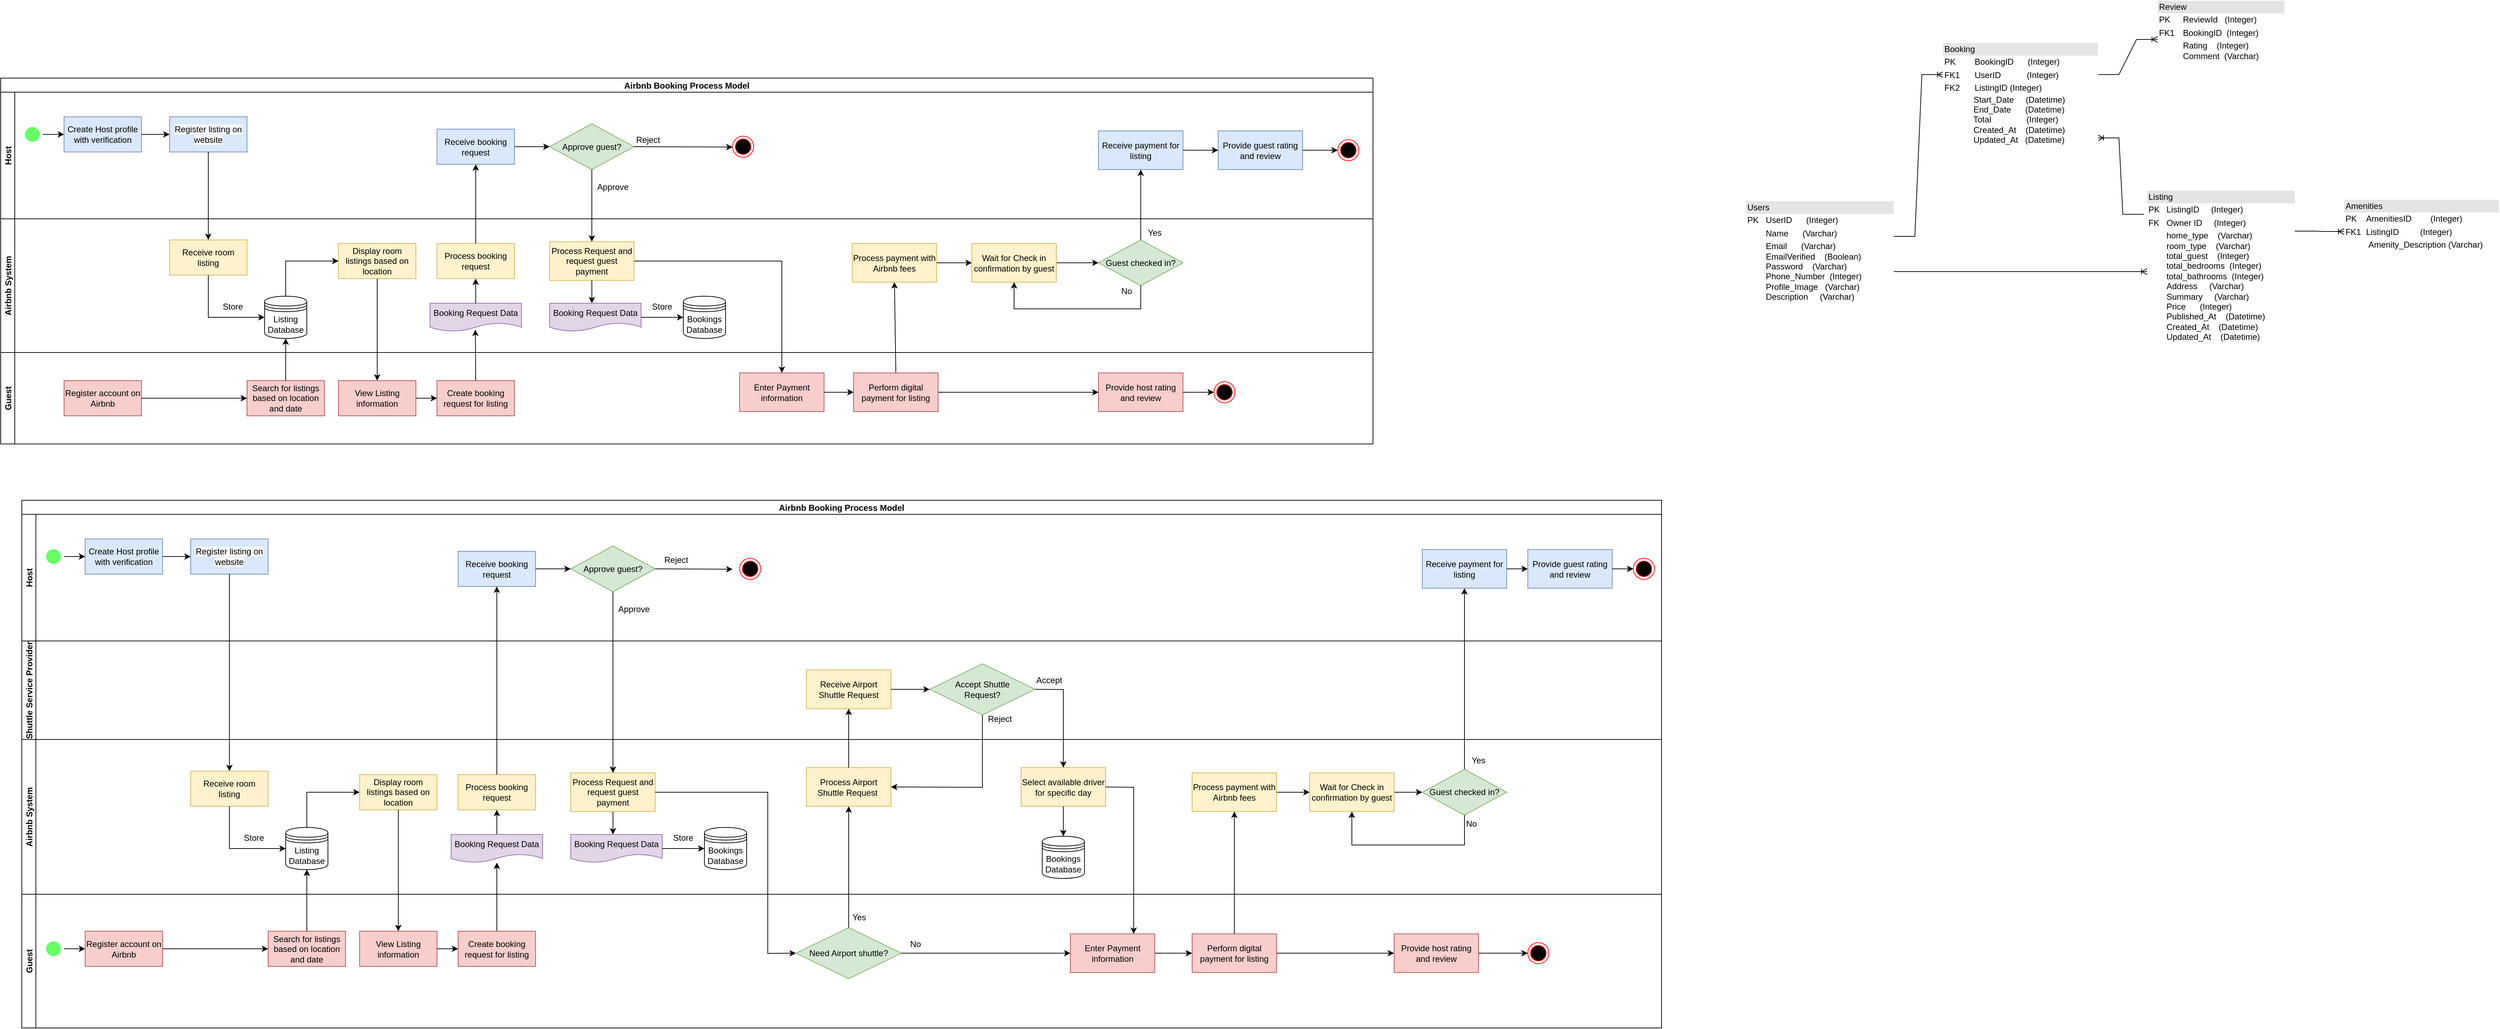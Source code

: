 <mxfile version="15.7.3" type="github">
  <diagram name="Page-1" id="e7e014a7-5840-1c2e-5031-d8a46d1fe8dd">
    <mxGraphModel dx="4063" dy="2269" grid="1" gridSize="10" guides="1" tooltips="1" connect="1" arrows="1" fold="1" page="1" pageScale="1" pageWidth="1169" pageHeight="826" background="none" math="0" shadow="0">
      <root>
        <mxCell id="0" />
        <mxCell id="1" parent="0" />
        <mxCell id="20" value="" style="endArrow=open;strokeColor=#FF0000;endFill=1;rounded=0" parent="1" edge="1">
          <mxGeometry relative="1" as="geometry">
            <mxPoint x="464.5" y="478" as="targetPoint" />
          </mxGeometry>
        </mxCell>
        <mxCell id="Uxc4Kmj1n3rFb8_PSOaM-61" value="Airbnb Booking Process Model" style="swimlane;childLayout=stackLayout;resizeParent=1;resizeParentMax=0;horizontal=1;startSize=20;horizontalStack=0;" parent="1" vertex="1">
          <mxGeometry y="210" width="1950" height="520" as="geometry" />
        </mxCell>
        <mxCell id="Uxc4Kmj1n3rFb8_PSOaM-103" value="" style="endArrow=classic;html=1;rounded=0;exitX=0.5;exitY=0;exitDx=0;exitDy=0;entryX=0.5;entryY=1;entryDx=0;entryDy=0;" parent="Uxc4Kmj1n3rFb8_PSOaM-61" source="Uxc4Kmj1n3rFb8_PSOaM-80" target="Uxc4Kmj1n3rFb8_PSOaM-81" edge="1">
          <mxGeometry width="50" height="50" relative="1" as="geometry">
            <mxPoint x="1210" y="607.5" as="sourcePoint" />
            <mxPoint x="1270" y="300" as="targetPoint" />
          </mxGeometry>
        </mxCell>
        <mxCell id="Uxc4Kmj1n3rFb8_PSOaM-62" value="Host" style="swimlane;startSize=20;horizontal=0;" parent="Uxc4Kmj1n3rFb8_PSOaM-61" vertex="1">
          <mxGeometry y="20" width="1950" height="180" as="geometry" />
        </mxCell>
        <mxCell id="5" value="" style="ellipse;shape=startState;fillColor=#66FF66;strokeColor=#FFFFFF;rotation=-90;fontColor=default;" parent="Uxc4Kmj1n3rFb8_PSOaM-62" vertex="1">
          <mxGeometry x="30" y="45" width="30" height="30" as="geometry" />
        </mxCell>
        <mxCell id="Uxc4Kmj1n3rFb8_PSOaM-41" value="Create Host profile with verification" style="rounded=0;whiteSpace=wrap;html=1;rotation=0;fillColor=#dae8fc;strokeColor=#6c8ebf;fontColor=default;" parent="Uxc4Kmj1n3rFb8_PSOaM-62" vertex="1">
          <mxGeometry x="90" y="35" width="110" height="50" as="geometry" />
        </mxCell>
        <mxCell id="Uxc4Kmj1n3rFb8_PSOaM-65" value="&#xa;&#xa;&lt;span style=&quot;font-family: helvetica; font-size: 12px; font-style: normal; font-weight: 400; letter-spacing: normal; text-align: center; text-indent: 0px; text-transform: none; word-spacing: 0px; background-color: rgb(248, 249, 250); display: inline; float: none;&quot;&gt;Register listing on website&lt;/span&gt;&#xa;&#xa;" style="rounded=0;whiteSpace=wrap;html=1;rotation=0;fillColor=#dae8fc;strokeColor=#6c8ebf;fontColor=default;" parent="Uxc4Kmj1n3rFb8_PSOaM-62" vertex="1">
          <mxGeometry x="240" y="35" width="110" height="50" as="geometry" />
        </mxCell>
        <mxCell id="Uxc4Kmj1n3rFb8_PSOaM-75" value="Receive booking request" style="rounded=0;whiteSpace=wrap;html=1;rotation=0;fillColor=#dae8fc;strokeColor=#6c8ebf;fontColor=default;" parent="Uxc4Kmj1n3rFb8_PSOaM-62" vertex="1">
          <mxGeometry x="620" y="52.5" width="110" height="50" as="geometry" />
        </mxCell>
        <mxCell id="Uxc4Kmj1n3rFb8_PSOaM-76" value="Approve guest?" style="rhombus;whiteSpace=wrap;html=1;fillColor=#d5e8d4;strokeColor=#82b366;fontColor=default;" parent="Uxc4Kmj1n3rFb8_PSOaM-62" vertex="1">
          <mxGeometry x="780" y="45" width="120" height="65" as="geometry" />
        </mxCell>
        <mxCell id="Uxc4Kmj1n3rFb8_PSOaM-83" value="Receive payment for listing" style="rounded=0;whiteSpace=wrap;html=1;fillColor=#dae8fc;strokeColor=#6c8ebf;fontColor=default;" parent="Uxc4Kmj1n3rFb8_PSOaM-62" vertex="1">
          <mxGeometry x="1560" y="55" width="120" height="55" as="geometry" />
        </mxCell>
        <mxCell id="Uxc4Kmj1n3rFb8_PSOaM-84" value="" style="endArrow=classic;html=1;rounded=0;exitX=0.5;exitY=1;exitDx=0;exitDy=0;entryX=0;entryY=0.5;entryDx=0;entryDy=0;" parent="Uxc4Kmj1n3rFb8_PSOaM-62" source="5" target="Uxc4Kmj1n3rFb8_PSOaM-41" edge="1">
          <mxGeometry width="50" height="50" relative="1" as="geometry">
            <mxPoint x="-140" y="170" as="sourcePoint" />
            <mxPoint x="-90" y="120" as="targetPoint" />
          </mxGeometry>
        </mxCell>
        <mxCell id="Uxc4Kmj1n3rFb8_PSOaM-85" value="" style="endArrow=classic;html=1;rounded=0;exitX=1;exitY=0.5;exitDx=0;exitDy=0;entryX=0;entryY=0.5;entryDx=0;entryDy=0;" parent="Uxc4Kmj1n3rFb8_PSOaM-62" source="Uxc4Kmj1n3rFb8_PSOaM-41" target="Uxc4Kmj1n3rFb8_PSOaM-65" edge="1">
          <mxGeometry width="50" height="50" relative="1" as="geometry">
            <mxPoint x="-130" y="180" as="sourcePoint" />
            <mxPoint x="-80" y="130" as="targetPoint" />
          </mxGeometry>
        </mxCell>
        <mxCell id="Uxc4Kmj1n3rFb8_PSOaM-97" value="" style="endArrow=classic;html=1;rounded=0;exitX=1;exitY=0.5;exitDx=0;exitDy=0;entryX=0;entryY=0.5;entryDx=0;entryDy=0;" parent="Uxc4Kmj1n3rFb8_PSOaM-62" source="Uxc4Kmj1n3rFb8_PSOaM-75" target="Uxc4Kmj1n3rFb8_PSOaM-76" edge="1">
          <mxGeometry width="50" height="50" relative="1" as="geometry">
            <mxPoint x="860" y="580" as="sourcePoint" />
            <mxPoint x="910" y="530" as="targetPoint" />
          </mxGeometry>
        </mxCell>
        <mxCell id="Uxc4Kmj1n3rFb8_PSOaM-99" value="" style="ellipse;html=1;shape=endState;fillColor=#000000;strokeColor=#ff0000;" parent="Uxc4Kmj1n3rFb8_PSOaM-62" vertex="1">
          <mxGeometry x="1040" y="62.5" width="30" height="30" as="geometry" />
        </mxCell>
        <mxCell id="Uxc4Kmj1n3rFb8_PSOaM-109" value="Provide guest rating and review" style="rounded=0;whiteSpace=wrap;html=1;fillColor=#dae8fc;strokeColor=#6c8ebf;fontColor=default;" parent="Uxc4Kmj1n3rFb8_PSOaM-62" vertex="1">
          <mxGeometry x="1730" y="55" width="120" height="55" as="geometry" />
        </mxCell>
        <mxCell id="Uxc4Kmj1n3rFb8_PSOaM-113" value="" style="endArrow=classic;html=1;rounded=0;exitX=1;exitY=0.5;exitDx=0;exitDy=0;entryX=0;entryY=0.5;entryDx=0;entryDy=0;" parent="Uxc4Kmj1n3rFb8_PSOaM-62" source="Uxc4Kmj1n3rFb8_PSOaM-83" target="Uxc4Kmj1n3rFb8_PSOaM-109" edge="1">
          <mxGeometry width="50" height="50" relative="1" as="geometry">
            <mxPoint x="1950" y="177.5" as="sourcePoint" />
            <mxPoint x="2000" y="127.5" as="targetPoint" />
          </mxGeometry>
        </mxCell>
        <mxCell id="Uxc4Kmj1n3rFb8_PSOaM-114" value="" style="ellipse;html=1;shape=endState;fillColor=#000000;strokeColor=#ff0000;" parent="Uxc4Kmj1n3rFb8_PSOaM-62" vertex="1">
          <mxGeometry x="1900" y="67.5" width="30" height="30" as="geometry" />
        </mxCell>
        <mxCell id="Uxc4Kmj1n3rFb8_PSOaM-115" value="" style="endArrow=classic;html=1;rounded=0;exitX=1;exitY=0.5;exitDx=0;exitDy=0;entryX=0;entryY=0.5;entryDx=0;entryDy=0;" parent="Uxc4Kmj1n3rFb8_PSOaM-62" source="Uxc4Kmj1n3rFb8_PSOaM-109" target="Uxc4Kmj1n3rFb8_PSOaM-114" edge="1">
          <mxGeometry width="50" height="50" relative="1" as="geometry">
            <mxPoint x="1970" y="157.5" as="sourcePoint" />
            <mxPoint x="2020" y="107.5" as="targetPoint" />
          </mxGeometry>
        </mxCell>
        <mxCell id="Uxc4Kmj1n3rFb8_PSOaM-118" value="Reject" style="text;html=1;strokeColor=none;fillColor=none;align=center;verticalAlign=middle;whiteSpace=wrap;rounded=0;" parent="Uxc4Kmj1n3rFb8_PSOaM-62" vertex="1">
          <mxGeometry x="890" y="52.5" width="60" height="30" as="geometry" />
        </mxCell>
        <mxCell id="Uxc4Kmj1n3rFb8_PSOaM-119" value="Approve" style="text;html=1;strokeColor=none;fillColor=none;align=center;verticalAlign=middle;whiteSpace=wrap;rounded=0;" parent="Uxc4Kmj1n3rFb8_PSOaM-62" vertex="1">
          <mxGeometry x="840" y="120" width="60" height="30" as="geometry" />
        </mxCell>
        <mxCell id="Uxc4Kmj1n3rFb8_PSOaM-108" value="" style="endArrow=classic;html=1;rounded=0;exitX=0.5;exitY=0;exitDx=0;exitDy=0;entryX=0.5;entryY=1;entryDx=0;entryDy=0;" parent="Uxc4Kmj1n3rFb8_PSOaM-61" source="Uxc4Kmj1n3rFb8_PSOaM-82" target="Uxc4Kmj1n3rFb8_PSOaM-83" edge="1">
          <mxGeometry width="50" height="50" relative="1" as="geometry">
            <mxPoint x="1860" y="267.5" as="sourcePoint" />
            <mxPoint x="1910" y="217.5" as="targetPoint" />
          </mxGeometry>
        </mxCell>
        <mxCell id="Uxc4Kmj1n3rFb8_PSOaM-63" value="Airbnb System" style="swimlane;startSize=20;horizontal=0;" parent="Uxc4Kmj1n3rFb8_PSOaM-61" vertex="1">
          <mxGeometry y="200" width="1950" height="190" as="geometry" />
        </mxCell>
        <mxCell id="Uxc4Kmj1n3rFb8_PSOaM-66" value="Receive room listing" style="rounded=0;whiteSpace=wrap;html=1;rotation=0;fillColor=#fff2cc;strokeColor=#d6b656;fontColor=default;" parent="Uxc4Kmj1n3rFb8_PSOaM-63" vertex="1">
          <mxGeometry x="240" y="30" width="110" height="50" as="geometry" />
        </mxCell>
        <mxCell id="Uxc4Kmj1n3rFb8_PSOaM-70" value="Display room listings based on location" style="rounded=0;whiteSpace=wrap;html=1;rotation=0;fillColor=#fff2cc;strokeColor=#d6b656;fontColor=default;" parent="Uxc4Kmj1n3rFb8_PSOaM-63" vertex="1">
          <mxGeometry x="480" y="35" width="110" height="50" as="geometry" />
        </mxCell>
        <mxCell id="Uxc4Kmj1n3rFb8_PSOaM-71" value="Listing Database" style="shape=datastore;whiteSpace=wrap;html=1;" parent="Uxc4Kmj1n3rFb8_PSOaM-63" vertex="1">
          <mxGeometry x="375" y="110" width="60" height="60" as="geometry" />
        </mxCell>
        <mxCell id="Uxc4Kmj1n3rFb8_PSOaM-74" value="Process booking request" style="rounded=0;whiteSpace=wrap;html=1;rotation=0;fillColor=#fff2cc;strokeColor=#d6b656;fontColor=default;" parent="Uxc4Kmj1n3rFb8_PSOaM-63" vertex="1">
          <mxGeometry x="620" y="35" width="110" height="50" as="geometry" />
        </mxCell>
        <mxCell id="Uxc4Kmj1n3rFb8_PSOaM-78" value="Process Request and request guest payment" style="rounded=0;whiteSpace=wrap;html=1;fillColor=#fff2cc;strokeColor=#d6b656;fontColor=default;" parent="Uxc4Kmj1n3rFb8_PSOaM-63" vertex="1">
          <mxGeometry x="780" y="32.5" width="120" height="55" as="geometry" />
        </mxCell>
        <mxCell id="Uxc4Kmj1n3rFb8_PSOaM-81" value="Process payment with Airbnb fees" style="rounded=0;whiteSpace=wrap;html=1;fillColor=#fff2cc;strokeColor=#d6b656;fontColor=default;" parent="Uxc4Kmj1n3rFb8_PSOaM-63" vertex="1">
          <mxGeometry x="1210" y="35" width="120" height="55" as="geometry" />
        </mxCell>
        <mxCell id="Uxc4Kmj1n3rFb8_PSOaM-82" value="Guest checked in?" style="rhombus;whiteSpace=wrap;html=1;fillColor=#d5e8d4;strokeColor=#82b366;fontColor=default;" parent="Uxc4Kmj1n3rFb8_PSOaM-63" vertex="1">
          <mxGeometry x="1560" y="30" width="120" height="65" as="geometry" />
        </mxCell>
        <mxCell id="Uxc4Kmj1n3rFb8_PSOaM-87" value="" style="endArrow=classic;html=1;rounded=0;exitX=0.5;exitY=1;exitDx=0;exitDy=0;entryX=0;entryY=0.5;entryDx=0;entryDy=0;" parent="Uxc4Kmj1n3rFb8_PSOaM-63" source="Uxc4Kmj1n3rFb8_PSOaM-66" target="Uxc4Kmj1n3rFb8_PSOaM-71" edge="1">
          <mxGeometry width="50" height="50" relative="1" as="geometry">
            <mxPoint x="220" y="170" as="sourcePoint" />
            <mxPoint x="270" y="120" as="targetPoint" />
            <Array as="points">
              <mxPoint x="295" y="140" />
            </Array>
          </mxGeometry>
        </mxCell>
        <mxCell id="Uxc4Kmj1n3rFb8_PSOaM-88" value="" style="endArrow=classic;html=1;rounded=0;entryX=0;entryY=0.5;entryDx=0;entryDy=0;exitX=0.5;exitY=0;exitDx=0;exitDy=0;" parent="Uxc4Kmj1n3rFb8_PSOaM-63" source="Uxc4Kmj1n3rFb8_PSOaM-71" target="Uxc4Kmj1n3rFb8_PSOaM-70" edge="1">
          <mxGeometry width="50" height="50" relative="1" as="geometry">
            <mxPoint x="120" y="180" as="sourcePoint" />
            <mxPoint x="170" y="130" as="targetPoint" />
            <Array as="points">
              <mxPoint x="405" y="60" />
            </Array>
          </mxGeometry>
        </mxCell>
        <mxCell id="Uxc4Kmj1n3rFb8_PSOaM-94" value="Booking Request Data" style="shape=document;whiteSpace=wrap;html=1;boundedLbl=1;fillColor=#e1d5e7;strokeColor=#9673a6;fontColor=default;" parent="Uxc4Kmj1n3rFb8_PSOaM-63" vertex="1">
          <mxGeometry x="610" y="120" width="130" height="40" as="geometry" />
        </mxCell>
        <mxCell id="Uxc4Kmj1n3rFb8_PSOaM-95" value="" style="endArrow=classic;html=1;rounded=0;exitX=0.5;exitY=0;exitDx=0;exitDy=0;entryX=0.5;entryY=1;entryDx=0;entryDy=0;" parent="Uxc4Kmj1n3rFb8_PSOaM-63" source="Uxc4Kmj1n3rFb8_PSOaM-94" target="Uxc4Kmj1n3rFb8_PSOaM-74" edge="1">
          <mxGeometry width="50" height="50" relative="1" as="geometry">
            <mxPoint x="690" y="470" as="sourcePoint" />
            <mxPoint x="740" y="420" as="targetPoint" />
          </mxGeometry>
        </mxCell>
        <mxCell id="Uxc4Kmj1n3rFb8_PSOaM-104" value="" style="endArrow=classic;html=1;rounded=0;entryX=0;entryY=0.5;entryDx=0;entryDy=0;exitX=1;exitY=0.5;exitDx=0;exitDy=0;" parent="Uxc4Kmj1n3rFb8_PSOaM-63" source="Uxc4Kmj1n3rFb8_PSOaM-105" target="Uxc4Kmj1n3rFb8_PSOaM-82" edge="1">
          <mxGeometry width="50" height="50" relative="1" as="geometry">
            <mxPoint x="1570" y="137.5" as="sourcePoint" />
            <mxPoint x="1360" y="357.5" as="targetPoint" />
          </mxGeometry>
        </mxCell>
        <mxCell id="Uxc4Kmj1n3rFb8_PSOaM-105" value="Wait for Check in confirmation by guest" style="rounded=0;whiteSpace=wrap;html=1;fillColor=#fff2cc;strokeColor=#d6b656;fontColor=default;" parent="Uxc4Kmj1n3rFb8_PSOaM-63" vertex="1">
          <mxGeometry x="1380" y="35" width="120" height="55" as="geometry" />
        </mxCell>
        <mxCell id="Uxc4Kmj1n3rFb8_PSOaM-106" value="" style="endArrow=classic;html=1;rounded=0;exitX=1;exitY=0.5;exitDx=0;exitDy=0;entryX=0;entryY=0.5;entryDx=0;entryDy=0;" parent="Uxc4Kmj1n3rFb8_PSOaM-63" source="Uxc4Kmj1n3rFb8_PSOaM-81" target="Uxc4Kmj1n3rFb8_PSOaM-105" edge="1">
          <mxGeometry width="50" height="50" relative="1" as="geometry">
            <mxPoint x="1409" y="50" as="sourcePoint" />
            <mxPoint x="1590" y="337.5" as="targetPoint" />
          </mxGeometry>
        </mxCell>
        <mxCell id="Uxc4Kmj1n3rFb8_PSOaM-107" value="" style="endArrow=classic;html=1;rounded=0;exitX=0.5;exitY=1;exitDx=0;exitDy=0;entryX=0.5;entryY=1;entryDx=0;entryDy=0;" parent="Uxc4Kmj1n3rFb8_PSOaM-63" source="Uxc4Kmj1n3rFb8_PSOaM-82" target="Uxc4Kmj1n3rFb8_PSOaM-105" edge="1">
          <mxGeometry width="50" height="50" relative="1" as="geometry">
            <mxPoint x="1820" y="107.5" as="sourcePoint" />
            <mxPoint x="1870" y="57.5" as="targetPoint" />
            <Array as="points">
              <mxPoint x="1620" y="128" />
              <mxPoint x="1440" y="128" />
            </Array>
          </mxGeometry>
        </mxCell>
        <mxCell id="Uxc4Kmj1n3rFb8_PSOaM-117" value="Store" style="text;html=1;strokeColor=none;fillColor=none;align=center;verticalAlign=middle;whiteSpace=wrap;rounded=0;" parent="Uxc4Kmj1n3rFb8_PSOaM-63" vertex="1">
          <mxGeometry x="300" y="110" width="60" height="30" as="geometry" />
        </mxCell>
        <mxCell id="Uxc4Kmj1n3rFb8_PSOaM-120" value="No" style="text;html=1;strokeColor=none;fillColor=none;align=center;verticalAlign=middle;whiteSpace=wrap;rounded=0;" parent="Uxc4Kmj1n3rFb8_PSOaM-63" vertex="1">
          <mxGeometry x="1570" y="87.5" width="60" height="30" as="geometry" />
        </mxCell>
        <mxCell id="6NKIlIHnf6mzXi7Awku6-105" value="Booking Request Data" style="shape=document;whiteSpace=wrap;html=1;boundedLbl=1;fillColor=#e1d5e7;strokeColor=#9673a6;fontColor=default;" parent="Uxc4Kmj1n3rFb8_PSOaM-63" vertex="1">
          <mxGeometry x="780" y="120" width="130" height="40" as="geometry" />
        </mxCell>
        <mxCell id="6NKIlIHnf6mzXi7Awku6-106" value="Store" style="text;html=1;strokeColor=none;fillColor=none;align=center;verticalAlign=middle;whiteSpace=wrap;rounded=0;" parent="Uxc4Kmj1n3rFb8_PSOaM-63" vertex="1">
          <mxGeometry x="910" y="110" width="60" height="30" as="geometry" />
        </mxCell>
        <mxCell id="6NKIlIHnf6mzXi7Awku6-107" value="Bookings Database" style="shape=datastore;whiteSpace=wrap;html=1;" parent="Uxc4Kmj1n3rFb8_PSOaM-63" vertex="1">
          <mxGeometry x="970" y="110" width="60" height="60" as="geometry" />
        </mxCell>
        <mxCell id="6NKIlIHnf6mzXi7Awku6-109" value="" style="endArrow=classic;html=1;rounded=0;exitX=0.5;exitY=1;exitDx=0;exitDy=0;entryX=0.462;entryY=0;entryDx=0;entryDy=0;entryPerimeter=0;" parent="Uxc4Kmj1n3rFb8_PSOaM-63" source="Uxc4Kmj1n3rFb8_PSOaM-78" target="6NKIlIHnf6mzXi7Awku6-105" edge="1">
          <mxGeometry width="50" height="50" relative="1" as="geometry">
            <mxPoint x="850" y="270" as="sourcePoint" />
            <mxPoint x="900" y="220" as="targetPoint" />
          </mxGeometry>
        </mxCell>
        <mxCell id="6NKIlIHnf6mzXi7Awku6-110" value="" style="endArrow=classic;html=1;rounded=0;exitX=1;exitY=0.5;exitDx=0;exitDy=0;entryX=0;entryY=0.5;entryDx=0;entryDy=0;" parent="Uxc4Kmj1n3rFb8_PSOaM-63" source="6NKIlIHnf6mzXi7Awku6-105" target="6NKIlIHnf6mzXi7Awku6-107" edge="1">
          <mxGeometry width="50" height="50" relative="1" as="geometry">
            <mxPoint x="950" y="280" as="sourcePoint" />
            <mxPoint x="1000" y="230" as="targetPoint" />
          </mxGeometry>
        </mxCell>
        <mxCell id="Uxc4Kmj1n3rFb8_PSOaM-123" value="Yes" style="text;html=1;strokeColor=none;fillColor=none;align=center;verticalAlign=middle;whiteSpace=wrap;rounded=0;" parent="Uxc4Kmj1n3rFb8_PSOaM-63" vertex="1">
          <mxGeometry x="1610" y="5" width="60" height="30" as="geometry" />
        </mxCell>
        <mxCell id="Uxc4Kmj1n3rFb8_PSOaM-64" value="Guest" style="swimlane;startSize=20;horizontal=0;" parent="Uxc4Kmj1n3rFb8_PSOaM-61" vertex="1">
          <mxGeometry y="390" width="1950" height="130" as="geometry" />
        </mxCell>
        <mxCell id="Uxc4Kmj1n3rFb8_PSOaM-67" value="Register account on Airbnb" style="rounded=0;whiteSpace=wrap;html=1;rotation=0;fillColor=#f8cecc;strokeColor=#b85450;fontColor=default;" parent="Uxc4Kmj1n3rFb8_PSOaM-64" vertex="1">
          <mxGeometry x="90" y="40" width="110" height="50" as="geometry" />
        </mxCell>
        <mxCell id="Uxc4Kmj1n3rFb8_PSOaM-68" value="Search for listings based on location and date" style="rounded=0;whiteSpace=wrap;html=1;rotation=0;fillColor=#f8cecc;strokeColor=#b85450;fontColor=default;" parent="Uxc4Kmj1n3rFb8_PSOaM-64" vertex="1">
          <mxGeometry x="350" y="40" width="110" height="50" as="geometry" />
        </mxCell>
        <mxCell id="Uxc4Kmj1n3rFb8_PSOaM-72" value="View Listing information" style="rounded=0;whiteSpace=wrap;html=1;rotation=0;fillColor=#f8cecc;strokeColor=#b85450;fontColor=default;" parent="Uxc4Kmj1n3rFb8_PSOaM-64" vertex="1">
          <mxGeometry x="480" y="40" width="110" height="50" as="geometry" />
        </mxCell>
        <mxCell id="Uxc4Kmj1n3rFb8_PSOaM-73" value="Create booking request for listing" style="rounded=0;whiteSpace=wrap;html=1;rotation=0;fillColor=#f8cecc;strokeColor=#b85450;fontColor=default;" parent="Uxc4Kmj1n3rFb8_PSOaM-64" vertex="1">
          <mxGeometry x="620" y="40" width="110" height="50" as="geometry" />
        </mxCell>
        <mxCell id="Uxc4Kmj1n3rFb8_PSOaM-79" value="Enter Payment information" style="rounded=0;whiteSpace=wrap;html=1;fillColor=#f8cecc;strokeColor=#b85450;fontColor=default;" parent="Uxc4Kmj1n3rFb8_PSOaM-64" vertex="1">
          <mxGeometry x="1050" y="29" width="120" height="55" as="geometry" />
        </mxCell>
        <mxCell id="Uxc4Kmj1n3rFb8_PSOaM-80" value="Perform digital payment for listing" style="rounded=0;whiteSpace=wrap;html=1;fillColor=#f8cecc;strokeColor=#b85450;fontColor=default;" parent="Uxc4Kmj1n3rFb8_PSOaM-64" vertex="1">
          <mxGeometry x="1212" y="29" width="120" height="55" as="geometry" />
        </mxCell>
        <mxCell id="Uxc4Kmj1n3rFb8_PSOaM-90" value="" style="endArrow=classic;html=1;rounded=0;exitX=1;exitY=0.5;exitDx=0;exitDy=0;entryX=0;entryY=0.5;entryDx=0;entryDy=0;" parent="Uxc4Kmj1n3rFb8_PSOaM-64" source="Uxc4Kmj1n3rFb8_PSOaM-67" target="Uxc4Kmj1n3rFb8_PSOaM-68" edge="1">
          <mxGeometry width="50" height="50" relative="1" as="geometry">
            <mxPoint x="370" y="200" as="sourcePoint" />
            <mxPoint x="420" y="150" as="targetPoint" />
          </mxGeometry>
        </mxCell>
        <mxCell id="Uxc4Kmj1n3rFb8_PSOaM-92" value="" style="endArrow=classic;html=1;rounded=0;exitX=1;exitY=0.5;exitDx=0;exitDy=0;entryX=0;entryY=0.5;entryDx=0;entryDy=0;" parent="Uxc4Kmj1n3rFb8_PSOaM-64" source="Uxc4Kmj1n3rFb8_PSOaM-72" target="Uxc4Kmj1n3rFb8_PSOaM-73" edge="1">
          <mxGeometry width="50" height="50" relative="1" as="geometry">
            <mxPoint x="390" y="230" as="sourcePoint" />
            <mxPoint x="440" y="180" as="targetPoint" />
          </mxGeometry>
        </mxCell>
        <mxCell id="Uxc4Kmj1n3rFb8_PSOaM-102" value="" style="endArrow=classic;html=1;rounded=0;exitX=1;exitY=0.5;exitDx=0;exitDy=0;entryX=0;entryY=0.5;entryDx=0;entryDy=0;" parent="Uxc4Kmj1n3rFb8_PSOaM-64" source="Uxc4Kmj1n3rFb8_PSOaM-79" target="Uxc4Kmj1n3rFb8_PSOaM-80" edge="1">
          <mxGeometry width="50" height="50" relative="1" as="geometry">
            <mxPoint x="960" y="250" as="sourcePoint" />
            <mxPoint x="1010" y="200" as="targetPoint" />
          </mxGeometry>
        </mxCell>
        <mxCell id="Uxc4Kmj1n3rFb8_PSOaM-111" value="Provide host rating and review" style="rounded=0;whiteSpace=wrap;html=1;fillColor=#f8cecc;strokeColor=#b85450;fontColor=default;" parent="Uxc4Kmj1n3rFb8_PSOaM-64" vertex="1">
          <mxGeometry x="1560" y="29" width="120" height="55" as="geometry" />
        </mxCell>
        <mxCell id="Uxc4Kmj1n3rFb8_PSOaM-112" value="" style="endArrow=classic;html=1;rounded=0;exitX=1;exitY=0.5;exitDx=0;exitDy=0;entryX=0;entryY=0.5;entryDx=0;entryDy=0;" parent="Uxc4Kmj1n3rFb8_PSOaM-64" source="Uxc4Kmj1n3rFb8_PSOaM-80" target="Uxc4Kmj1n3rFb8_PSOaM-111" edge="1">
          <mxGeometry width="50" height="50" relative="1" as="geometry">
            <mxPoint x="1850" y="-42.5" as="sourcePoint" />
            <mxPoint x="1900" y="-92.5" as="targetPoint" />
          </mxGeometry>
        </mxCell>
        <mxCell id="Uxc4Kmj1n3rFb8_PSOaM-110" value="" style="ellipse;html=1;shape=endState;fillColor=#000000;strokeColor=#ff0000;" parent="Uxc4Kmj1n3rFb8_PSOaM-64" vertex="1">
          <mxGeometry x="1724" y="41.5" width="30" height="30" as="geometry" />
        </mxCell>
        <mxCell id="Uxc4Kmj1n3rFb8_PSOaM-116" value="" style="endArrow=classic;html=1;rounded=0;exitX=1;exitY=0.5;exitDx=0;exitDy=0;entryX=0;entryY=0.5;entryDx=0;entryDy=0;" parent="Uxc4Kmj1n3rFb8_PSOaM-64" source="Uxc4Kmj1n3rFb8_PSOaM-111" target="Uxc4Kmj1n3rFb8_PSOaM-110" edge="1">
          <mxGeometry width="50" height="50" relative="1" as="geometry">
            <mxPoint x="1810" y="37.5" as="sourcePoint" />
            <mxPoint x="1860" y="-12.5" as="targetPoint" />
          </mxGeometry>
        </mxCell>
        <mxCell id="Uxc4Kmj1n3rFb8_PSOaM-86" value="" style="endArrow=classic;html=1;rounded=0;exitX=0.5;exitY=1;exitDx=0;exitDy=0;entryX=0.5;entryY=0;entryDx=0;entryDy=0;" parent="Uxc4Kmj1n3rFb8_PSOaM-61" source="Uxc4Kmj1n3rFb8_PSOaM-65" target="Uxc4Kmj1n3rFb8_PSOaM-66" edge="1">
          <mxGeometry width="50" height="50" relative="1" as="geometry">
            <mxPoint x="370" y="170" as="sourcePoint" />
            <mxPoint x="420" y="120" as="targetPoint" />
          </mxGeometry>
        </mxCell>
        <mxCell id="Uxc4Kmj1n3rFb8_PSOaM-89" value="" style="endArrow=classic;html=1;rounded=0;exitX=0.5;exitY=0;exitDx=0;exitDy=0;entryX=0.5;entryY=1;entryDx=0;entryDy=0;" parent="Uxc4Kmj1n3rFb8_PSOaM-61" source="Uxc4Kmj1n3rFb8_PSOaM-68" target="Uxc4Kmj1n3rFb8_PSOaM-71" edge="1">
          <mxGeometry width="50" height="50" relative="1" as="geometry">
            <mxPoint x="390" y="600" as="sourcePoint" />
            <mxPoint x="440" y="550" as="targetPoint" />
          </mxGeometry>
        </mxCell>
        <mxCell id="Uxc4Kmj1n3rFb8_PSOaM-91" value="" style="endArrow=classic;html=1;rounded=0;exitX=0.5;exitY=1;exitDx=0;exitDy=0;entryX=0.5;entryY=0;entryDx=0;entryDy=0;" parent="Uxc4Kmj1n3rFb8_PSOaM-61" source="Uxc4Kmj1n3rFb8_PSOaM-70" target="Uxc4Kmj1n3rFb8_PSOaM-72" edge="1">
          <mxGeometry width="50" height="50" relative="1" as="geometry">
            <mxPoint x="440" y="610" as="sourcePoint" />
            <mxPoint x="490" y="560" as="targetPoint" />
          </mxGeometry>
        </mxCell>
        <mxCell id="Uxc4Kmj1n3rFb8_PSOaM-96" value="" style="endArrow=classic;html=1;rounded=0;exitX=0.5;exitY=0;exitDx=0;exitDy=0;entryX=0.5;entryY=1;entryDx=0;entryDy=0;" parent="Uxc4Kmj1n3rFb8_PSOaM-61" source="Uxc4Kmj1n3rFb8_PSOaM-74" target="Uxc4Kmj1n3rFb8_PSOaM-75" edge="1">
          <mxGeometry width="50" height="50" relative="1" as="geometry">
            <mxPoint x="740" y="610" as="sourcePoint" />
            <mxPoint x="790" y="560" as="targetPoint" />
          </mxGeometry>
        </mxCell>
        <mxCell id="Uxc4Kmj1n3rFb8_PSOaM-100" value="" style="endArrow=classic;html=1;rounded=0;exitX=0.5;exitY=1;exitDx=0;exitDy=0;entryX=0.5;entryY=0;entryDx=0;entryDy=0;" parent="Uxc4Kmj1n3rFb8_PSOaM-61" source="Uxc4Kmj1n3rFb8_PSOaM-76" target="Uxc4Kmj1n3rFb8_PSOaM-78" edge="1">
          <mxGeometry width="50" height="50" relative="1" as="geometry">
            <mxPoint x="860" y="660" as="sourcePoint" />
            <mxPoint x="910" y="610" as="targetPoint" />
          </mxGeometry>
        </mxCell>
        <mxCell id="6NKIlIHnf6mzXi7Awku6-108" value="" style="endArrow=classic;html=1;rounded=0;exitX=1;exitY=0.5;exitDx=0;exitDy=0;entryX=0.5;entryY=0;entryDx=0;entryDy=0;" parent="Uxc4Kmj1n3rFb8_PSOaM-61" source="Uxc4Kmj1n3rFb8_PSOaM-78" target="Uxc4Kmj1n3rFb8_PSOaM-79" edge="1">
          <mxGeometry width="50" height="50" relative="1" as="geometry">
            <mxPoint x="1050" y="260" as="sourcePoint" />
            <mxPoint x="1100" y="210" as="targetPoint" />
            <Array as="points">
              <mxPoint x="1110" y="260" />
            </Array>
          </mxGeometry>
        </mxCell>
        <mxCell id="Uxc4Kmj1n3rFb8_PSOaM-93" value="" style="endArrow=classic;html=1;rounded=0;exitX=0.5;exitY=0;exitDx=0;exitDy=0;entryX=0.496;entryY=0.939;entryDx=0;entryDy=0;entryPerimeter=0;" parent="Uxc4Kmj1n3rFb8_PSOaM-61" source="Uxc4Kmj1n3rFb8_PSOaM-73" target="Uxc4Kmj1n3rFb8_PSOaM-94" edge="1">
          <mxGeometry width="50" height="50" relative="1" as="geometry">
            <mxPoint x="750" y="620" as="sourcePoint" />
            <mxPoint x="705" y="350" as="targetPoint" />
          </mxGeometry>
        </mxCell>
        <mxCell id="Uxc4Kmj1n3rFb8_PSOaM-98" value="" style="endArrow=classic;html=1;rounded=0;exitX=1;exitY=0.5;exitDx=0;exitDy=0;" parent="1" source="Uxc4Kmj1n3rFb8_PSOaM-76" edge="1">
          <mxGeometry width="50" height="50" relative="1" as="geometry">
            <mxPoint x="850" y="840" as="sourcePoint" />
            <mxPoint x="1040" y="308" as="targetPoint" />
          </mxGeometry>
        </mxCell>
        <mxCell id="WOG5egxfjyIMI1KBX-wx-33" value="&lt;div style=&quot;box-sizing: border-box ; width: 100% ; background: #e4e4e4 ; padding: 2px&quot;&gt;Users&lt;/div&gt;&lt;table style=&quot;width: 100% ; font-size: 1em&quot; cellpadding=&quot;2&quot; cellspacing=&quot;0&quot;&gt;&lt;tbody&gt;&lt;tr&gt;&lt;td&gt;PK&lt;/td&gt;&lt;td&gt;UserID&lt;span style=&quot;white-space: pre&quot;&gt; &lt;/span&gt;&lt;span style=&quot;white-space: pre&quot;&gt; &lt;span style=&quot;white-space: pre&quot;&gt; &lt;span style=&quot;white-space: pre&quot;&gt; &lt;/span&gt;&lt;span style=&quot;white-space: pre&quot;&gt; &lt;span style=&quot;white-space: pre&quot;&gt; &lt;/span&gt;&lt;/span&gt;&lt;/span&gt;&lt;/span&gt;(Integer)&lt;/td&gt;&lt;/tr&gt;&lt;tr&gt;&lt;td&gt;&lt;br&gt;&lt;/td&gt;&lt;td&gt;Name&lt;span style=&quot;white-space: pre&quot;&gt; &lt;/span&gt;&lt;span style=&quot;white-space: pre&quot;&gt; &lt;/span&gt;&lt;span style=&quot;white-space: pre&quot;&gt; &lt;span style=&quot;white-space: pre&quot;&gt; &lt;/span&gt;&lt;span style=&quot;white-space: pre&quot;&gt; &lt;span style=&quot;white-space: pre&quot;&gt; &lt;/span&gt;&lt;/span&gt;&lt;/span&gt;(Varchar)&lt;/td&gt;&lt;/tr&gt;&lt;tr&gt;&lt;td&gt;&lt;/td&gt;&lt;td&gt;Email&lt;span style=&quot;white-space: pre&quot;&gt; &lt;/span&gt;&lt;span style=&quot;white-space: pre&quot;&gt; &lt;/span&gt;&lt;span style=&quot;white-space: pre&quot;&gt; &lt;span style=&quot;white-space: pre&quot;&gt; &lt;/span&gt;&lt;span style=&quot;white-space: pre&quot;&gt; &lt;span style=&quot;white-space: pre&quot;&gt; &lt;/span&gt;&lt;/span&gt;&lt;/span&gt;(Varchar)&lt;br&gt;EmailVerified&lt;span style=&quot;white-space: pre&quot;&gt; &lt;/span&gt;&lt;span style=&quot;white-space: pre&quot;&gt; &lt;span style=&quot;white-space: pre&quot;&gt; &lt;/span&gt;&lt;span style=&quot;white-space: pre&quot;&gt; &lt;/span&gt;&lt;/span&gt;(Boolean)&lt;br&gt;Password&lt;span style=&quot;white-space: pre&quot;&gt; &lt;/span&gt;&lt;span style=&quot;white-space: pre&quot;&gt; &lt;span style=&quot;white-space: pre&quot;&gt; &lt;span style=&quot;white-space: pre&quot;&gt; &lt;/span&gt;&lt;/span&gt;&lt;/span&gt;(Varchar)&lt;br&gt;Phone_Number&lt;span style=&quot;white-space: pre&quot;&gt; &lt;span style=&quot;white-space: pre&quot;&gt; &lt;/span&gt;&lt;/span&gt;(Integer)&lt;br&gt;Profile_Image&lt;span style=&quot;white-space: pre&quot;&gt; &lt;/span&gt;&lt;span style=&quot;white-space: pre&quot;&gt; &lt;span style=&quot;white-space: pre&quot;&gt; &lt;/span&gt;&lt;/span&gt;(Varchar)&lt;br&gt;Description&lt;span style=&quot;white-space: pre&quot;&gt; &lt;/span&gt;&lt;span style=&quot;white-space: pre&quot;&gt; &lt;span style=&quot;white-space: pre&quot;&gt; &lt;/span&gt;&lt;span style=&quot;white-space: pre&quot;&gt; &lt;/span&gt; &lt;/span&gt;(Varchar)&lt;/td&gt;&lt;/tr&gt;&lt;/tbody&gt;&lt;/table&gt;" style="verticalAlign=top;align=left;overflow=fill;html=1;fontColor=default;strokeColor=#FFFFFF;fillColor=#FFFFFF;" parent="1" vertex="1">
          <mxGeometry x="2480" y="385" width="210" height="200" as="geometry" />
        </mxCell>
        <mxCell id="WOG5egxfjyIMI1KBX-wx-34" value="&lt;div style=&quot;box-sizing: border-box ; width: 100% ; background: #e4e4e4 ; padding: 2px&quot;&gt;Listing&lt;/div&gt;&lt;table style=&quot;width: 100% ; font-size: 1em&quot; cellpadding=&quot;2&quot; cellspacing=&quot;0&quot;&gt;&lt;tbody&gt;&lt;tr&gt;&lt;td&gt;PK&lt;/td&gt;&lt;td&gt;ListingID&lt;span style=&quot;white-space: pre&quot;&gt; &lt;/span&gt;&lt;span style=&quot;white-space: pre&quot;&gt; &lt;/span&gt;&lt;span style=&quot;white-space: pre&quot;&gt; &lt;span style=&quot;white-space: pre&quot;&gt; &lt;span style=&quot;white-space: pre&quot;&gt; &lt;/span&gt;&lt;/span&gt;&lt;/span&gt;(Integer)&lt;/td&gt;&lt;/tr&gt;&lt;tr&gt;&lt;td&gt;FK&lt;/td&gt;&lt;td&gt;Owner ID&lt;span style=&quot;white-space: pre&quot;&gt; &lt;/span&gt;&lt;span style=&quot;white-space: pre&quot;&gt; &lt;/span&gt;&lt;span style=&quot;white-space: pre&quot;&gt; &lt;span style=&quot;white-space: pre&quot;&gt; &lt;/span&gt;&lt;span style=&quot;white-space: pre&quot;&gt; &lt;/span&gt;&lt;/span&gt;(Integer)&lt;/td&gt;&lt;/tr&gt;&lt;tr&gt;&lt;td&gt;&lt;/td&gt;&lt;td&gt;home_type&lt;span style=&quot;white-space: pre&quot;&gt; &lt;/span&gt;&lt;span style=&quot;white-space: pre&quot;&gt; &lt;span style=&quot;white-space: pre&quot;&gt; &lt;/span&gt;&lt;span style=&quot;white-space: pre&quot;&gt; &lt;/span&gt;&lt;/span&gt;(Varchar)&lt;br&gt;room_type&lt;span style=&quot;white-space: pre&quot;&gt; &lt;/span&gt;&lt;span style=&quot;white-space: pre&quot;&gt; &lt;span style=&quot;white-space: pre&quot;&gt; &lt;/span&gt;&lt;span style=&quot;white-space: pre&quot;&gt; &lt;/span&gt;&lt;/span&gt;(Varchar)&lt;br&gt;total_guest&lt;span style=&quot;white-space: pre&quot;&gt; &lt;/span&gt;&lt;span style=&quot;white-space: pre&quot;&gt; &lt;span style=&quot;white-space: pre&quot;&gt; &lt;span style=&quot;white-space: pre&quot;&gt; &lt;/span&gt;&lt;/span&gt;&lt;/span&gt;(Integer)&lt;br&gt;total_bedrooms&lt;span style=&quot;white-space: pre&quot;&gt; &lt;span style=&quot;white-space: pre&quot;&gt; &lt;/span&gt;&lt;/span&gt;(Integer)&lt;br&gt;total_bathrooms&lt;span style=&quot;white-space: pre&quot;&gt; &lt;span style=&quot;white-space: pre&quot;&gt; &lt;/span&gt;&lt;/span&gt;(Integer)&lt;br&gt;Address&lt;span style=&quot;white-space: pre&quot;&gt; &lt;/span&gt;&lt;span style=&quot;white-space: pre&quot;&gt; &lt;/span&gt;&lt;span style=&quot;white-space: pre&quot;&gt; &lt;span style=&quot;white-space: pre&quot;&gt; &lt;/span&gt;&lt;span style=&quot;white-space: pre&quot;&gt; &lt;/span&gt;&lt;/span&gt;(Varchar)&lt;br&gt;Summary&lt;span style=&quot;white-space: pre&quot;&gt; &lt;/span&gt;&lt;span style=&quot;white-space: pre&quot;&gt; &lt;span style=&quot;white-space: pre&quot;&gt; &lt;/span&gt;&lt;span style=&quot;white-space: pre&quot;&gt; &lt;/span&gt;&lt;/span&gt;&lt;span style=&quot;white-space: pre&quot;&gt; &lt;/span&gt;(Varchar)&lt;br&gt;Price&lt;span style=&quot;white-space: pre&quot;&gt; &lt;/span&gt;&lt;span style=&quot;white-space: pre&quot;&gt; &lt;/span&gt;&lt;span style=&quot;white-space: pre&quot;&gt; &lt;span style=&quot;white-space: pre&quot;&gt; &lt;/span&gt;&lt;span style=&quot;white-space: pre&quot;&gt; &lt;/span&gt;&lt;span style=&quot;white-space: pre&quot;&gt; &lt;/span&gt;&lt;/span&gt;(Integer)&lt;br&gt;Published_At&lt;span style=&quot;white-space: pre&quot;&gt; &lt;/span&gt;&lt;span style=&quot;white-space: pre&quot;&gt; &lt;span style=&quot;white-space: pre&quot;&gt; &lt;/span&gt;&lt;span style=&quot;white-space: pre&quot;&gt; &lt;/span&gt;&lt;/span&gt;(Datetime)&lt;br&gt;Created_At&lt;span style=&quot;white-space: pre&quot;&gt; &lt;/span&gt;&lt;span style=&quot;white-space: pre&quot;&gt; &lt;span style=&quot;white-space: pre&quot;&gt; &lt;/span&gt;&lt;span style=&quot;white-space: pre&quot;&gt; &lt;/span&gt;&lt;/span&gt;(Datetime)&lt;br&gt;Updated_At&lt;span style=&quot;white-space: pre&quot;&gt; &lt;/span&gt;&lt;span style=&quot;white-space: pre&quot;&gt; &lt;span style=&quot;white-space: pre&quot;&gt; &lt;/span&gt;&lt;span style=&quot;white-space: pre&quot;&gt; &lt;/span&gt;&lt;/span&gt;(Datetime)&lt;br&gt;&lt;br&gt;&lt;/td&gt;&lt;/tr&gt;&lt;/tbody&gt;&lt;/table&gt;" style="verticalAlign=top;align=left;overflow=fill;html=1;fontColor=default;strokeColor=#FFFFFF;fillColor=#FFFFFF;" parent="1" vertex="1">
          <mxGeometry x="3050" y="370" width="210" height="230" as="geometry" />
        </mxCell>
        <mxCell id="WOG5egxfjyIMI1KBX-wx-38" value="" style="edgeStyle=entityRelationEdgeStyle;fontSize=12;html=1;endArrow=ERoneToMany;rounded=0;fontColor=default;exitX=1;exitY=0.25;exitDx=0;exitDy=0;strokeColor=default;labelBackgroundColor=default;entryX=0;entryY=0.25;entryDx=0;entryDy=0;" parent="1" source="WOG5egxfjyIMI1KBX-wx-33" target="WOG5egxfjyIMI1KBX-wx-46" edge="1">
          <mxGeometry width="100" height="100" relative="1" as="geometry">
            <mxPoint x="2840" y="570" as="sourcePoint" />
            <mxPoint x="2750" y="237.5" as="targetPoint" />
          </mxGeometry>
        </mxCell>
        <mxCell id="WOG5egxfjyIMI1KBX-wx-39" value="" style="edgeStyle=entityRelationEdgeStyle;fontSize=12;html=1;endArrow=ERoneToMany;rounded=0;labelBackgroundColor=default;fontColor=default;strokeColor=default;entryX=1;entryY=0.75;entryDx=0;entryDy=0;exitX=-0.021;exitY=0.146;exitDx=0;exitDy=0;exitPerimeter=0;" parent="1" source="WOG5egxfjyIMI1KBX-wx-34" target="WOG5egxfjyIMI1KBX-wx-46" edge="1">
          <mxGeometry width="100" height="100" relative="1" as="geometry">
            <mxPoint x="3040" y="400" as="sourcePoint" />
            <mxPoint x="2997.92" y="255.93" as="targetPoint" />
          </mxGeometry>
        </mxCell>
        <mxCell id="WOG5egxfjyIMI1KBX-wx-40" value="" style="edgeStyle=entityRelationEdgeStyle;fontSize=12;html=1;endArrow=ERoneToMany;rounded=0;labelBackgroundColor=default;fontColor=default;strokeColor=default;exitX=1;exitY=0.5;exitDx=0;exitDy=0;entryX=0;entryY=0.5;entryDx=0;entryDy=0;" parent="1" source="WOG5egxfjyIMI1KBX-wx-33" target="WOG5egxfjyIMI1KBX-wx-34" edge="1">
          <mxGeometry width="100" height="100" relative="1" as="geometry">
            <mxPoint x="2780" y="730" as="sourcePoint" />
            <mxPoint x="2880" y="630" as="targetPoint" />
          </mxGeometry>
        </mxCell>
        <mxCell id="WOG5egxfjyIMI1KBX-wx-41" value="&lt;div style=&quot;box-sizing: border-box ; width: 100% ; background: #e4e4e4 ; padding: 2px&quot;&gt;Review&lt;/div&gt;&lt;table style=&quot;width: 100% ; font-size: 1em&quot; cellpadding=&quot;2&quot; cellspacing=&quot;0&quot;&gt;&lt;tbody&gt;&lt;tr&gt;&lt;td&gt;PK&lt;/td&gt;&lt;td&gt;ReviewId&lt;span style=&quot;white-space: pre&quot;&gt; &lt;/span&gt;&lt;span style=&quot;white-space: pre&quot;&gt; &lt;span style=&quot;white-space: pre&quot;&gt; &lt;/span&gt;&lt;/span&gt;(Integer)&lt;/td&gt;&lt;/tr&gt;&lt;tr&gt;&lt;td&gt;FK1&lt;/td&gt;&lt;td&gt;BookingID&lt;span style=&quot;white-space: pre&quot;&gt; &lt;span style=&quot;white-space: pre&quot;&gt; &lt;/span&gt;&lt;/span&gt;(Integer)&lt;/td&gt;&lt;/tr&gt;&lt;tr&gt;&lt;td&gt;&lt;/td&gt;&lt;td&gt;Rating&lt;span style=&quot;white-space: pre&quot;&gt; &lt;/span&gt;&lt;span style=&quot;white-space: pre&quot;&gt; &lt;span style=&quot;white-space: pre&quot;&gt; &lt;/span&gt;&lt;span style=&quot;white-space: pre&quot;&gt; &lt;/span&gt;&lt;/span&gt;(Integer)&lt;br&gt;Comment&lt;span style=&quot;white-space: pre&quot;&gt; &lt;span style=&quot;white-space: pre&quot;&gt; &lt;/span&gt;&lt;/span&gt;(Varchar)&lt;/td&gt;&lt;/tr&gt;&lt;/tbody&gt;&lt;/table&gt;" style="verticalAlign=top;align=left;overflow=fill;html=1;fontColor=default;strokeColor=#FFFFFF;fillColor=#FFFFFF;" parent="1" vertex="1">
          <mxGeometry x="3065" y="100" width="180" height="110" as="geometry" />
        </mxCell>
        <mxCell id="WOG5egxfjyIMI1KBX-wx-42" value="" style="edgeStyle=entityRelationEdgeStyle;fontSize=12;html=1;endArrow=ERoneToMany;rounded=0;labelBackgroundColor=default;fontColor=default;strokeColor=default;exitX=1;exitY=0.25;exitDx=0;exitDy=0;entryX=0;entryY=0.5;entryDx=0;entryDy=0;" parent="1" source="WOG5egxfjyIMI1KBX-wx-46" target="WOG5egxfjyIMI1KBX-wx-41" edge="1">
          <mxGeometry width="100" height="100" relative="1" as="geometry">
            <mxPoint x="2990" y="237.5" as="sourcePoint" />
            <mxPoint x="3160" y="230" as="targetPoint" />
          </mxGeometry>
        </mxCell>
        <mxCell id="WOG5egxfjyIMI1KBX-wx-43" value="&lt;div style=&quot;box-sizing: border-box ; width: 100% ; background: #e4e4e4 ; padding: 2px&quot;&gt;Amenities&lt;/div&gt;&lt;table style=&quot;width: 100% ; font-size: 1em&quot; cellpadding=&quot;2&quot; cellspacing=&quot;0&quot;&gt;&lt;tbody&gt;&lt;tr&gt;&lt;td&gt;PK&lt;/td&gt;&lt;td&gt;AmenitiesID&lt;span style=&quot;white-space: pre&quot;&gt; &lt;/span&gt;&lt;span style=&quot;white-space: pre&quot;&gt; &lt;/span&gt;&lt;span style=&quot;white-space: pre&quot;&gt; &lt;span style=&quot;white-space: pre&quot;&gt; &lt;/span&gt;&lt;span style=&quot;white-space: pre&quot;&gt; &lt;/span&gt;   &lt;/span&gt;(Integer)&lt;/td&gt;&lt;/tr&gt;&lt;tr&gt;&lt;td&gt;FK1&lt;/td&gt;&lt;td&gt;ListingID&lt;span style=&quot;white-space: pre&quot;&gt; &lt;/span&gt;&lt;span style=&quot;white-space: pre&quot;&gt; &lt;/span&gt;&lt;span style=&quot;white-space: pre&quot;&gt; &lt;/span&gt;&lt;span style=&quot;white-space: pre&quot;&gt; &lt;span style=&quot;white-space: pre&quot;&gt; &lt;/span&gt;&lt;span style=&quot;white-space: pre&quot;&gt; &lt;/span&gt;   &lt;/span&gt;(Integer)&amp;nbsp;&lt;br&gt;&lt;/td&gt;&lt;/tr&gt;&lt;tr&gt;&lt;td&gt;&lt;/td&gt;&lt;td&gt;&amp;nbsp;Amenity_Description&lt;span style=&quot;white-space: pre&quot;&gt; &lt;/span&gt;(Varchar)&lt;/td&gt;&lt;/tr&gt;&lt;/tbody&gt;&lt;/table&gt;" style="verticalAlign=top;align=left;overflow=fill;html=1;fontColor=default;strokeColor=#FFFFFF;fillColor=#FFFFFF;" parent="1" vertex="1">
          <mxGeometry x="3330" y="383" width="220" height="90" as="geometry" />
        </mxCell>
        <mxCell id="WOG5egxfjyIMI1KBX-wx-46" value="&lt;div style=&quot;box-sizing: border-box ; width: 100% ; background: #e4e4e4 ; padding: 2px&quot;&gt;Booking&lt;/div&gt;&lt;table style=&quot;width: 100% ; font-size: 1em&quot; cellpadding=&quot;2&quot; cellspacing=&quot;0&quot;&gt;&lt;tbody&gt;&lt;tr&gt;&lt;td&gt;PK&lt;/td&gt;&lt;td&gt;&amp;nbsp; BookingID&lt;span style=&quot;white-space: pre&quot;&gt;      &lt;/span&gt;(Integer)&lt;/td&gt;&lt;/tr&gt;&lt;tr&gt;&lt;td&gt;FK1&lt;/td&gt;&lt;td&gt;&amp;nbsp; UserID&lt;span style=&quot;white-space: pre&quot;&gt; &lt;/span&gt;&lt;span style=&quot;white-space: pre&quot;&gt;          &lt;/span&gt;(Integer)&lt;/td&gt;&lt;/tr&gt;&lt;tr&gt;&lt;td&gt;FK2&lt;/td&gt;&lt;td&gt;&amp;nbsp; ListingID&lt;span style=&quot;white-space: pre&quot;&gt; &lt;/span&gt;(Integer)&lt;/td&gt;&lt;/tr&gt;&lt;/tbody&gt;&lt;/table&gt;&lt;span&gt; &lt;/span&gt;&amp;nbsp; &amp;nbsp;&lt;span style=&quot;white-space: pre&quot;&gt; &lt;/span&gt;&amp;nbsp; &amp;nbsp;&lt;span style=&quot;white-space: pre&quot;&gt; &lt;/span&gt;&amp;nbsp; &amp;nbsp; &amp;nbsp;Start_Date&lt;span&gt; &lt;/span&gt;&amp;nbsp; &amp;nbsp; (Datetime)&lt;br&gt;&amp;nbsp; &amp;nbsp; &amp;nbsp; &amp;nbsp; &amp;nbsp; &amp;nbsp; &amp;nbsp;End_Date&amp;nbsp; &amp;nbsp; &amp;nbsp; (Datetime)&lt;br&gt;&lt;span style=&quot;white-space: pre&quot;&gt; &lt;/span&gt;&amp;nbsp; &amp;nbsp; &amp;nbsp; &amp;nbsp; &amp;nbsp; &amp;nbsp; Total&lt;span style=&quot;white-space: pre&quot;&gt; &lt;/span&gt;&lt;span style=&quot;white-space: pre&quot;&gt; &lt;/span&gt;&amp;nbsp; &amp;nbsp; &amp;nbsp; &amp;nbsp; &amp;nbsp; &amp;nbsp; &amp;nbsp;(Integer)&lt;br&gt;&lt;span style=&quot;white-space: pre&quot;&gt; &lt;/span&gt;&amp;nbsp; &amp;nbsp; &amp;nbsp; &amp;nbsp; &amp;nbsp; &amp;nbsp; Created_At&amp;nbsp; &amp;nbsp; (Datetime)&lt;br&gt;&lt;span style=&quot;white-space: pre&quot;&gt; &lt;/span&gt;&amp;nbsp; &amp;nbsp; &amp;nbsp; &amp;nbsp; &amp;nbsp; &amp;nbsp; Updated_At&amp;nbsp; &amp;nbsp;(Datetime)" style="verticalAlign=top;align=left;overflow=fill;html=1;fontColor=default;strokeColor=#FFFFFF;fillColor=#FFFFFF;" parent="1" vertex="1">
          <mxGeometry x="2760" y="160" width="220" height="180" as="geometry" />
        </mxCell>
        <mxCell id="6NKIlIHnf6mzXi7Awku6-20" value="Airbnb Booking Process Model" style="swimlane;childLayout=stackLayout;resizeParent=1;resizeParentMax=0;horizontal=1;startSize=20;horizontalStack=0;" parent="1" vertex="1">
          <mxGeometry x="30" y="810" width="2330" height="560" as="geometry" />
        </mxCell>
        <mxCell id="6NKIlIHnf6mzXi7Awku6-78" value="" style="endArrow=classic;html=1;rounded=0;exitX=0.5;exitY=0;exitDx=0;exitDy=0;entryX=0.5;entryY=1;entryDx=0;entryDy=0;" parent="6NKIlIHnf6mzXi7Awku6-20" source="6NKIlIHnf6mzXi7Awku6-46" target="6NKIlIHnf6mzXi7Awku6-27" edge="1">
          <mxGeometry width="50" height="50" relative="1" as="geometry">
            <mxPoint x="1870" y="267.5" as="sourcePoint" />
            <mxPoint x="1920" y="217.5" as="targetPoint" />
          </mxGeometry>
        </mxCell>
        <mxCell id="6NKIlIHnf6mzXi7Awku6-21" value="Host" style="swimlane;startSize=20;horizontal=0;" parent="6NKIlIHnf6mzXi7Awku6-20" vertex="1">
          <mxGeometry y="20" width="2330" height="180" as="geometry" />
        </mxCell>
        <mxCell id="6NKIlIHnf6mzXi7Awku6-22" value="" style="ellipse;shape=startState;fillColor=#66FF66;strokeColor=#FFFFFF;rotation=-90;fontColor=default;" parent="6NKIlIHnf6mzXi7Awku6-21" vertex="1">
          <mxGeometry x="30" y="45" width="30" height="30" as="geometry" />
        </mxCell>
        <mxCell id="6NKIlIHnf6mzXi7Awku6-23" value="Create Host profile with verification" style="rounded=0;whiteSpace=wrap;html=1;rotation=0;fillColor=#dae8fc;strokeColor=#6c8ebf;fontColor=default;" parent="6NKIlIHnf6mzXi7Awku6-21" vertex="1">
          <mxGeometry x="90" y="35" width="110" height="50" as="geometry" />
        </mxCell>
        <mxCell id="6NKIlIHnf6mzXi7Awku6-24" value="&#xa;&#xa;&lt;span style=&quot;font-family: helvetica; font-size: 12px; font-style: normal; font-weight: 400; letter-spacing: normal; text-align: center; text-indent: 0px; text-transform: none; word-spacing: 0px; background-color: rgb(248, 249, 250); display: inline; float: none;&quot;&gt;Register listing on website&lt;/span&gt;&#xa;&#xa;" style="rounded=0;whiteSpace=wrap;html=1;rotation=0;fillColor=#dae8fc;strokeColor=#6c8ebf;fontColor=default;" parent="6NKIlIHnf6mzXi7Awku6-21" vertex="1">
          <mxGeometry x="240" y="35" width="110" height="50" as="geometry" />
        </mxCell>
        <mxCell id="6NKIlIHnf6mzXi7Awku6-25" value="Receive booking request" style="rounded=0;whiteSpace=wrap;html=1;rotation=0;fillColor=#dae8fc;strokeColor=#6c8ebf;fontColor=default;" parent="6NKIlIHnf6mzXi7Awku6-21" vertex="1">
          <mxGeometry x="620" y="52.5" width="110" height="50" as="geometry" />
        </mxCell>
        <mxCell id="6NKIlIHnf6mzXi7Awku6-26" value="Approve guest?" style="rhombus;whiteSpace=wrap;html=1;fillColor=#d5e8d4;strokeColor=#82b366;fontColor=default;" parent="6NKIlIHnf6mzXi7Awku6-21" vertex="1">
          <mxGeometry x="780" y="45" width="120" height="65" as="geometry" />
        </mxCell>
        <mxCell id="6NKIlIHnf6mzXi7Awku6-27" value="Receive payment for listing" style="rounded=0;whiteSpace=wrap;html=1;fillColor=#dae8fc;strokeColor=#6c8ebf;fontColor=default;" parent="6NKIlIHnf6mzXi7Awku6-21" vertex="1">
          <mxGeometry x="1990" y="50" width="120" height="55" as="geometry" />
        </mxCell>
        <mxCell id="6NKIlIHnf6mzXi7Awku6-28" value="" style="endArrow=classic;html=1;rounded=0;exitX=0.5;exitY=1;exitDx=0;exitDy=0;entryX=0;entryY=0.5;entryDx=0;entryDy=0;" parent="6NKIlIHnf6mzXi7Awku6-21" source="6NKIlIHnf6mzXi7Awku6-22" target="6NKIlIHnf6mzXi7Awku6-23" edge="1">
          <mxGeometry width="50" height="50" relative="1" as="geometry">
            <mxPoint x="-140" y="170" as="sourcePoint" />
            <mxPoint x="-90" y="120" as="targetPoint" />
          </mxGeometry>
        </mxCell>
        <mxCell id="6NKIlIHnf6mzXi7Awku6-29" value="" style="endArrow=classic;html=1;rounded=0;exitX=1;exitY=0.5;exitDx=0;exitDy=0;entryX=0;entryY=0.5;entryDx=0;entryDy=0;" parent="6NKIlIHnf6mzXi7Awku6-21" source="6NKIlIHnf6mzXi7Awku6-23" target="6NKIlIHnf6mzXi7Awku6-24" edge="1">
          <mxGeometry width="50" height="50" relative="1" as="geometry">
            <mxPoint x="-130" y="180" as="sourcePoint" />
            <mxPoint x="-80" y="130" as="targetPoint" />
          </mxGeometry>
        </mxCell>
        <mxCell id="6NKIlIHnf6mzXi7Awku6-30" value="" style="endArrow=classic;html=1;rounded=0;exitX=1;exitY=0.5;exitDx=0;exitDy=0;entryX=0;entryY=0.5;entryDx=0;entryDy=0;" parent="6NKIlIHnf6mzXi7Awku6-21" source="6NKIlIHnf6mzXi7Awku6-25" target="6NKIlIHnf6mzXi7Awku6-26" edge="1">
          <mxGeometry width="50" height="50" relative="1" as="geometry">
            <mxPoint x="860" y="580" as="sourcePoint" />
            <mxPoint x="910" y="530" as="targetPoint" />
          </mxGeometry>
        </mxCell>
        <mxCell id="6NKIlIHnf6mzXi7Awku6-31" value="" style="ellipse;html=1;shape=endState;fillColor=#000000;strokeColor=#ff0000;" parent="6NKIlIHnf6mzXi7Awku6-21" vertex="1">
          <mxGeometry x="1020" y="62.5" width="30" height="30" as="geometry" />
        </mxCell>
        <mxCell id="6NKIlIHnf6mzXi7Awku6-32" value="Provide guest rating and review" style="rounded=0;whiteSpace=wrap;html=1;fillColor=#dae8fc;strokeColor=#6c8ebf;fontColor=default;" parent="6NKIlIHnf6mzXi7Awku6-21" vertex="1">
          <mxGeometry x="2140" y="50" width="120" height="55" as="geometry" />
        </mxCell>
        <mxCell id="6NKIlIHnf6mzXi7Awku6-33" value="" style="endArrow=classic;html=1;rounded=0;exitX=1;exitY=0.5;exitDx=0;exitDy=0;entryX=0;entryY=0.5;entryDx=0;entryDy=0;" parent="6NKIlIHnf6mzXi7Awku6-21" source="6NKIlIHnf6mzXi7Awku6-27" target="6NKIlIHnf6mzXi7Awku6-32" edge="1">
          <mxGeometry width="50" height="50" relative="1" as="geometry">
            <mxPoint x="1960" y="177.5" as="sourcePoint" />
            <mxPoint x="2010" y="127.5" as="targetPoint" />
          </mxGeometry>
        </mxCell>
        <mxCell id="6NKIlIHnf6mzXi7Awku6-34" value="" style="ellipse;html=1;shape=endState;fillColor=#000000;strokeColor=#ff0000;" parent="6NKIlIHnf6mzXi7Awku6-21" vertex="1">
          <mxGeometry x="2290" y="62.5" width="30" height="30" as="geometry" />
        </mxCell>
        <mxCell id="6NKIlIHnf6mzXi7Awku6-35" value="" style="endArrow=classic;html=1;rounded=0;exitX=1;exitY=0.5;exitDx=0;exitDy=0;entryX=0;entryY=0.5;entryDx=0;entryDy=0;" parent="6NKIlIHnf6mzXi7Awku6-21" source="6NKIlIHnf6mzXi7Awku6-32" target="6NKIlIHnf6mzXi7Awku6-34" edge="1">
          <mxGeometry width="50" height="50" relative="1" as="geometry">
            <mxPoint x="1980" y="157.5" as="sourcePoint" />
            <mxPoint x="2030" y="107.5" as="targetPoint" />
          </mxGeometry>
        </mxCell>
        <mxCell id="6NKIlIHnf6mzXi7Awku6-36" value="Reject" style="text;html=1;strokeColor=none;fillColor=none;align=center;verticalAlign=middle;whiteSpace=wrap;rounded=0;" parent="6NKIlIHnf6mzXi7Awku6-21" vertex="1">
          <mxGeometry x="900" y="50" width="60" height="30" as="geometry" />
        </mxCell>
        <mxCell id="6NKIlIHnf6mzXi7Awku6-37" value="Approve" style="text;html=1;strokeColor=none;fillColor=none;align=center;verticalAlign=middle;whiteSpace=wrap;rounded=0;" parent="6NKIlIHnf6mzXi7Awku6-21" vertex="1">
          <mxGeometry x="840" y="120" width="60" height="30" as="geometry" />
        </mxCell>
        <mxCell id="6NKIlIHnf6mzXi7Awku6-39" value="Shuttle Service Provider" style="swimlane;startSize=20;horizontal=0;" parent="6NKIlIHnf6mzXi7Awku6-20" vertex="1">
          <mxGeometry y="200" width="2330" height="140" as="geometry" />
        </mxCell>
        <mxCell id="6NKIlIHnf6mzXi7Awku6-197" value="Receive Airport Shuttle Request" style="rounded=0;whiteSpace=wrap;html=1;fillColor=#fff2cc;strokeColor=#d6b656;fontColor=default;" parent="6NKIlIHnf6mzXi7Awku6-39" vertex="1">
          <mxGeometry x="1115" y="41.25" width="120" height="55" as="geometry" />
        </mxCell>
        <mxCell id="6NKIlIHnf6mzXi7Awku6-198" value="Accept Shuttle &lt;br&gt;Request?" style="rhombus;whiteSpace=wrap;html=1;fillColor=#d5e8d4;strokeColor=#82b366;fontColor=default;" parent="6NKIlIHnf6mzXi7Awku6-39" vertex="1">
          <mxGeometry x="1290" y="32.5" width="150" height="72.5" as="geometry" />
        </mxCell>
        <mxCell id="6NKIlIHnf6mzXi7Awku6-200" value="" style="endArrow=classic;html=1;rounded=0;exitX=1;exitY=0.5;exitDx=0;exitDy=0;entryX=0;entryY=0.5;entryDx=0;entryDy=0;" parent="6NKIlIHnf6mzXi7Awku6-39" source="6NKIlIHnf6mzXi7Awku6-197" target="6NKIlIHnf6mzXi7Awku6-198" edge="1">
          <mxGeometry width="50" height="50" relative="1" as="geometry">
            <mxPoint x="1260" y="70" as="sourcePoint" />
            <mxPoint x="1310" y="20" as="targetPoint" />
          </mxGeometry>
        </mxCell>
        <mxCell id="6NKIlIHnf6mzXi7Awku6-203" value="Accept" style="text;html=1;strokeColor=none;fillColor=none;align=center;verticalAlign=middle;whiteSpace=wrap;rounded=0;sketch=1;" parent="6NKIlIHnf6mzXi7Awku6-39" vertex="1">
          <mxGeometry x="1430" y="41" width="60" height="30" as="geometry" />
        </mxCell>
        <mxCell id="6NKIlIHnf6mzXi7Awku6-204" value="Reject" style="text;html=1;strokeColor=none;fillColor=none;align=center;verticalAlign=middle;whiteSpace=wrap;rounded=0;sketch=1;" parent="6NKIlIHnf6mzXi7Awku6-39" vertex="1">
          <mxGeometry x="1360" y="96" width="60" height="30" as="geometry" />
        </mxCell>
        <mxCell id="6NKIlIHnf6mzXi7Awku6-57" value="Airbnb System" style="swimlane;startSize=20;horizontal=0;" parent="6NKIlIHnf6mzXi7Awku6-20" vertex="1">
          <mxGeometry y="340" width="2330" height="220" as="geometry" />
        </mxCell>
        <mxCell id="6NKIlIHnf6mzXi7Awku6-40" value="Receive room listing" style="rounded=0;whiteSpace=wrap;html=1;rotation=0;fillColor=#fff2cc;strokeColor=#d6b656;fontColor=default;" parent="6NKIlIHnf6mzXi7Awku6-57" vertex="1">
          <mxGeometry x="240" y="45" width="110" height="50" as="geometry" />
        </mxCell>
        <mxCell id="6NKIlIHnf6mzXi7Awku6-47" value="" style="endArrow=classic;html=1;rounded=0;exitX=0.5;exitY=1;exitDx=0;exitDy=0;entryX=0;entryY=0.5;entryDx=0;entryDy=0;" parent="6NKIlIHnf6mzXi7Awku6-57" source="6NKIlIHnf6mzXi7Awku6-40" target="6NKIlIHnf6mzXi7Awku6-42" edge="1">
          <mxGeometry width="50" height="50" relative="1" as="geometry">
            <mxPoint x="220" y="185" as="sourcePoint" />
            <mxPoint x="270" y="135" as="targetPoint" />
            <Array as="points">
              <mxPoint x="295" y="155" />
            </Array>
          </mxGeometry>
        </mxCell>
        <mxCell id="6NKIlIHnf6mzXi7Awku6-41" value="Display room listings based on location" style="rounded=0;whiteSpace=wrap;html=1;rotation=0;fillColor=#fff2cc;strokeColor=#d6b656;fontColor=default;" parent="6NKIlIHnf6mzXi7Awku6-57" vertex="1">
          <mxGeometry x="480" y="50" width="110" height="50" as="geometry" />
        </mxCell>
        <mxCell id="6NKIlIHnf6mzXi7Awku6-48" value="" style="endArrow=classic;html=1;rounded=0;entryX=0;entryY=0.5;entryDx=0;entryDy=0;exitX=0.5;exitY=0;exitDx=0;exitDy=0;" parent="6NKIlIHnf6mzXi7Awku6-57" source="6NKIlIHnf6mzXi7Awku6-42" target="6NKIlIHnf6mzXi7Awku6-41" edge="1">
          <mxGeometry width="50" height="50" relative="1" as="geometry">
            <mxPoint x="120" y="195" as="sourcePoint" />
            <mxPoint x="170" y="145" as="targetPoint" />
            <Array as="points">
              <mxPoint x="405" y="75" />
            </Array>
          </mxGeometry>
        </mxCell>
        <mxCell id="6NKIlIHnf6mzXi7Awku6-42" value="Listing Database" style="shape=datastore;whiteSpace=wrap;html=1;" parent="6NKIlIHnf6mzXi7Awku6-57" vertex="1">
          <mxGeometry x="375" y="125" width="60" height="60" as="geometry" />
        </mxCell>
        <mxCell id="6NKIlIHnf6mzXi7Awku6-43" value="Process booking request" style="rounded=0;whiteSpace=wrap;html=1;rotation=0;fillColor=#fff2cc;strokeColor=#d6b656;fontColor=default;" parent="6NKIlIHnf6mzXi7Awku6-57" vertex="1">
          <mxGeometry x="620" y="50" width="110" height="50" as="geometry" />
        </mxCell>
        <mxCell id="6NKIlIHnf6mzXi7Awku6-50" value="" style="endArrow=classic;html=1;rounded=0;exitX=0.5;exitY=0;exitDx=0;exitDy=0;entryX=0.5;entryY=1;entryDx=0;entryDy=0;" parent="6NKIlIHnf6mzXi7Awku6-57" source="6NKIlIHnf6mzXi7Awku6-49" target="6NKIlIHnf6mzXi7Awku6-43" edge="1">
          <mxGeometry width="50" height="50" relative="1" as="geometry">
            <mxPoint x="690" y="485" as="sourcePoint" />
            <mxPoint x="740" y="435" as="targetPoint" />
          </mxGeometry>
        </mxCell>
        <mxCell id="6NKIlIHnf6mzXi7Awku6-44" value="Process Request and request guest payment" style="rounded=0;whiteSpace=wrap;html=1;fillColor=#fff2cc;strokeColor=#d6b656;fontColor=default;" parent="6NKIlIHnf6mzXi7Awku6-57" vertex="1">
          <mxGeometry x="780" y="47.5" width="120" height="55" as="geometry" />
        </mxCell>
        <mxCell id="6NKIlIHnf6mzXi7Awku6-82" value="" style="endArrow=classic;html=1;rounded=0;exitX=0.5;exitY=1;exitDx=0;exitDy=0;entryX=0.462;entryY=0;entryDx=0;entryDy=0;entryPerimeter=0;" parent="6NKIlIHnf6mzXi7Awku6-57" source="6NKIlIHnf6mzXi7Awku6-44" target="6NKIlIHnf6mzXi7Awku6-81" edge="1">
          <mxGeometry width="50" height="50" relative="1" as="geometry">
            <mxPoint x="1070" y="105" as="sourcePoint" />
            <mxPoint x="1120" y="55" as="targetPoint" />
          </mxGeometry>
        </mxCell>
        <mxCell id="6NKIlIHnf6mzXi7Awku6-45" value="Process payment with Airbnb fees" style="rounded=0;whiteSpace=wrap;html=1;fillColor=#fff2cc;strokeColor=#d6b656;fontColor=default;" parent="6NKIlIHnf6mzXi7Awku6-57" vertex="1">
          <mxGeometry x="1663" y="47.5" width="120" height="55" as="geometry" />
        </mxCell>
        <mxCell id="6NKIlIHnf6mzXi7Awku6-53" value="" style="endArrow=classic;html=1;rounded=0;exitX=1;exitY=0.5;exitDx=0;exitDy=0;entryX=0;entryY=0.5;entryDx=0;entryDy=0;" parent="6NKIlIHnf6mzXi7Awku6-57" source="6NKIlIHnf6mzXi7Awku6-45" target="6NKIlIHnf6mzXi7Awku6-52" edge="1">
          <mxGeometry width="50" height="50" relative="1" as="geometry">
            <mxPoint x="1640" y="402.5" as="sourcePoint" />
            <mxPoint x="1690" y="352.5" as="targetPoint" />
          </mxGeometry>
        </mxCell>
        <mxCell id="6NKIlIHnf6mzXi7Awku6-46" value="Guest checked in?" style="rhombus;whiteSpace=wrap;html=1;fillColor=#d5e8d4;strokeColor=#82b366;fontColor=default;" parent="6NKIlIHnf6mzXi7Awku6-57" vertex="1">
          <mxGeometry x="1990" y="42.5" width="120" height="65" as="geometry" />
        </mxCell>
        <mxCell id="6NKIlIHnf6mzXi7Awku6-51" value="" style="endArrow=classic;html=1;rounded=0;entryX=0;entryY=0.5;entryDx=0;entryDy=0;exitX=1;exitY=0.5;exitDx=0;exitDy=0;" parent="6NKIlIHnf6mzXi7Awku6-57" source="6NKIlIHnf6mzXi7Awku6-52" target="6NKIlIHnf6mzXi7Awku6-46" edge="1">
          <mxGeometry width="50" height="50" relative="1" as="geometry">
            <mxPoint x="1670" y="152.5" as="sourcePoint" />
            <mxPoint x="1460" y="372.5" as="targetPoint" />
          </mxGeometry>
        </mxCell>
        <mxCell id="6NKIlIHnf6mzXi7Awku6-102" value="" style="endArrow=classic;html=1;rounded=0;exitX=0.5;exitY=1;exitDx=0;exitDy=0;entryX=0.5;entryY=1;entryDx=0;entryDy=0;" parent="6NKIlIHnf6mzXi7Awku6-57" source="6NKIlIHnf6mzXi7Awku6-46" target="6NKIlIHnf6mzXi7Awku6-52" edge="1">
          <mxGeometry width="50" height="50" relative="1" as="geometry">
            <mxPoint x="2140" y="455" as="sourcePoint" />
            <mxPoint x="2190" y="405" as="targetPoint" />
            <Array as="points">
              <mxPoint x="2050" y="150" />
              <mxPoint x="1890" y="150" />
            </Array>
          </mxGeometry>
        </mxCell>
        <mxCell id="6NKIlIHnf6mzXi7Awku6-49" value="Booking Request Data" style="shape=document;whiteSpace=wrap;html=1;boundedLbl=1;fillColor=#e1d5e7;strokeColor=#9673a6;fontColor=default;" parent="6NKIlIHnf6mzXi7Awku6-57" vertex="1">
          <mxGeometry x="610" y="135" width="130" height="40" as="geometry" />
        </mxCell>
        <mxCell id="6NKIlIHnf6mzXi7Awku6-52" value="Wait for Check in confirmation by guest" style="rounded=0;whiteSpace=wrap;html=1;fillColor=#fff2cc;strokeColor=#d6b656;fontColor=default;" parent="6NKIlIHnf6mzXi7Awku6-57" vertex="1">
          <mxGeometry x="1830" y="47.5" width="120" height="55" as="geometry" />
        </mxCell>
        <mxCell id="6NKIlIHnf6mzXi7Awku6-55" value="Store" style="text;html=1;strokeColor=none;fillColor=none;align=center;verticalAlign=middle;whiteSpace=wrap;rounded=0;" parent="6NKIlIHnf6mzXi7Awku6-57" vertex="1">
          <mxGeometry x="300" y="125" width="60" height="30" as="geometry" />
        </mxCell>
        <mxCell id="6NKIlIHnf6mzXi7Awku6-81" value="Booking Request Data" style="shape=document;whiteSpace=wrap;html=1;boundedLbl=1;fillColor=#e1d5e7;strokeColor=#9673a6;fontColor=default;" parent="6NKIlIHnf6mzXi7Awku6-57" vertex="1">
          <mxGeometry x="780" y="135" width="130" height="40" as="geometry" />
        </mxCell>
        <mxCell id="6NKIlIHnf6mzXi7Awku6-90" value="" style="endArrow=classic;html=1;rounded=0;exitX=1;exitY=0.5;exitDx=0;exitDy=0;entryX=0;entryY=0.5;entryDx=0;entryDy=0;" parent="6NKIlIHnf6mzXi7Awku6-57" source="6NKIlIHnf6mzXi7Awku6-81" target="6NKIlIHnf6mzXi7Awku6-89" edge="1">
          <mxGeometry width="50" height="50" relative="1" as="geometry">
            <mxPoint x="870" y="445" as="sourcePoint" />
            <mxPoint x="920" y="395" as="targetPoint" />
          </mxGeometry>
        </mxCell>
        <mxCell id="6NKIlIHnf6mzXi7Awku6-88" value="Process Airport Shuttle Request&amp;nbsp;" style="rounded=0;whiteSpace=wrap;html=1;fillColor=#fff2cc;strokeColor=#d6b656;fontColor=default;" parent="6NKIlIHnf6mzXi7Awku6-57" vertex="1">
          <mxGeometry x="1115" y="40" width="120" height="55" as="geometry" />
        </mxCell>
        <mxCell id="6NKIlIHnf6mzXi7Awku6-89" value="Bookings Database" style="shape=datastore;whiteSpace=wrap;html=1;" parent="6NKIlIHnf6mzXi7Awku6-57" vertex="1">
          <mxGeometry x="970" y="125" width="60" height="60" as="geometry" />
        </mxCell>
        <mxCell id="6NKIlIHnf6mzXi7Awku6-91" value="Store" style="text;html=1;strokeColor=none;fillColor=none;align=center;verticalAlign=middle;whiteSpace=wrap;rounded=0;" parent="6NKIlIHnf6mzXi7Awku6-57" vertex="1">
          <mxGeometry x="910" y="125" width="60" height="30" as="geometry" />
        </mxCell>
        <mxCell id="6NKIlIHnf6mzXi7Awku6-92" value="Select available driver for specific day" style="rounded=0;whiteSpace=wrap;html=1;fillColor=#fff2cc;strokeColor=#d6b656;fontColor=default;" parent="6NKIlIHnf6mzXi7Awku6-57" vertex="1">
          <mxGeometry x="1420" y="40" width="120" height="55" as="geometry" />
        </mxCell>
        <mxCell id="6NKIlIHnf6mzXi7Awku6-94" value="Bookings Database" style="shape=datastore;whiteSpace=wrap;html=1;" parent="6NKIlIHnf6mzXi7Awku6-57" vertex="1">
          <mxGeometry x="1450" y="137.5" width="60" height="60" as="geometry" />
        </mxCell>
        <mxCell id="6NKIlIHnf6mzXi7Awku6-104" value="No" style="text;html=1;strokeColor=none;fillColor=none;align=center;verticalAlign=middle;whiteSpace=wrap;rounded=0;" parent="6NKIlIHnf6mzXi7Awku6-57" vertex="1">
          <mxGeometry x="2030" y="105" width="60" height="30" as="geometry" />
        </mxCell>
        <mxCell id="6NKIlIHnf6mzXi7Awku6-79" value="" style="endArrow=classic;html=1;rounded=0;exitX=0.5;exitY=0;exitDx=0;exitDy=0;" parent="6NKIlIHnf6mzXi7Awku6-57" source="6NKIlIHnf6mzXi7Awku6-61" edge="1">
          <mxGeometry width="50" height="50" relative="1" as="geometry">
            <mxPoint x="720" y="445" as="sourcePoint" />
            <mxPoint x="675" y="175" as="targetPoint" />
          </mxGeometry>
        </mxCell>
        <mxCell id="6NKIlIHnf6mzXi7Awku6-196" value="Yes" style="text;html=1;strokeColor=none;fillColor=none;align=center;verticalAlign=middle;whiteSpace=wrap;rounded=0;" parent="6NKIlIHnf6mzXi7Awku6-57" vertex="1">
          <mxGeometry x="2040" y="15" width="60" height="30" as="geometry" />
        </mxCell>
        <mxCell id="6NKIlIHnf6mzXi7Awku6-202" value="" style="endArrow=classic;html=1;rounded=0;exitX=0.5;exitY=1;exitDx=0;exitDy=0;entryX=0.5;entryY=0;entryDx=0;entryDy=0;" parent="6NKIlIHnf6mzXi7Awku6-57" source="6NKIlIHnf6mzXi7Awku6-92" target="6NKIlIHnf6mzXi7Awku6-94" edge="1">
          <mxGeometry width="50" height="50" relative="1" as="geometry">
            <mxPoint x="1600" y="-40" as="sourcePoint" />
            <mxPoint x="1650" y="-90" as="targetPoint" />
          </mxGeometry>
        </mxCell>
        <mxCell id="6NKIlIHnf6mzXi7Awku6-71" value="" style="endArrow=classic;html=1;rounded=0;exitX=0.5;exitY=1;exitDx=0;exitDy=0;entryX=0.5;entryY=0;entryDx=0;entryDy=0;" parent="6NKIlIHnf6mzXi7Awku6-20" source="6NKIlIHnf6mzXi7Awku6-24" target="6NKIlIHnf6mzXi7Awku6-40" edge="1">
          <mxGeometry width="50" height="50" relative="1" as="geometry">
            <mxPoint x="370" y="170" as="sourcePoint" />
            <mxPoint x="420" y="120" as="targetPoint" />
          </mxGeometry>
        </mxCell>
        <mxCell id="6NKIlIHnf6mzXi7Awku6-74" value="" style="endArrow=classic;html=1;rounded=0;exitX=0.5;exitY=0;exitDx=0;exitDy=0;entryX=0.5;entryY=1;entryDx=0;entryDy=0;" parent="6NKIlIHnf6mzXi7Awku6-20" source="6NKIlIHnf6mzXi7Awku6-43" target="6NKIlIHnf6mzXi7Awku6-25" edge="1">
          <mxGeometry width="50" height="50" relative="1" as="geometry">
            <mxPoint x="740" y="610" as="sourcePoint" />
            <mxPoint x="790" y="560" as="targetPoint" />
          </mxGeometry>
        </mxCell>
        <mxCell id="6NKIlIHnf6mzXi7Awku6-75" value="" style="endArrow=classic;html=1;rounded=0;exitX=0.5;exitY=1;exitDx=0;exitDy=0;entryX=0.5;entryY=0;entryDx=0;entryDy=0;" parent="6NKIlIHnf6mzXi7Awku6-20" source="6NKIlIHnf6mzXi7Awku6-26" target="6NKIlIHnf6mzXi7Awku6-44" edge="1">
          <mxGeometry width="50" height="50" relative="1" as="geometry">
            <mxPoint x="860" y="660" as="sourcePoint" />
            <mxPoint x="910" y="610" as="targetPoint" />
          </mxGeometry>
        </mxCell>
        <mxCell id="6NKIlIHnf6mzXi7Awku6-199" value="" style="endArrow=classic;html=1;rounded=0;exitX=0.5;exitY=0;exitDx=0;exitDy=0;entryX=0.5;entryY=1;entryDx=0;entryDy=0;" parent="6NKIlIHnf6mzXi7Awku6-20" source="6NKIlIHnf6mzXi7Awku6-88" target="6NKIlIHnf6mzXi7Awku6-197" edge="1">
          <mxGeometry width="50" height="50" relative="1" as="geometry">
            <mxPoint x="1180" y="360" as="sourcePoint" />
            <mxPoint x="1230" y="310" as="targetPoint" />
          </mxGeometry>
        </mxCell>
        <mxCell id="6NKIlIHnf6mzXi7Awku6-93" value="" style="endArrow=classic;html=1;rounded=0;exitX=0.5;exitY=1;exitDx=0;exitDy=0;entryX=1;entryY=0.5;entryDx=0;entryDy=0;" parent="6NKIlIHnf6mzXi7Awku6-20" source="6NKIlIHnf6mzXi7Awku6-198" target="6NKIlIHnf6mzXi7Awku6-88" edge="1">
          <mxGeometry width="50" height="50" relative="1" as="geometry">
            <mxPoint x="1280" y="505" as="sourcePoint" />
            <mxPoint x="1330" y="455" as="targetPoint" />
            <Array as="points">
              <mxPoint x="1365" y="408" />
            </Array>
          </mxGeometry>
        </mxCell>
        <mxCell id="6NKIlIHnf6mzXi7Awku6-201" value="" style="endArrow=classic;html=1;rounded=0;exitX=1;exitY=0.5;exitDx=0;exitDy=0;entryX=0.5;entryY=0;entryDx=0;entryDy=0;" parent="6NKIlIHnf6mzXi7Awku6-20" source="6NKIlIHnf6mzXi7Awku6-198" target="6NKIlIHnf6mzXi7Awku6-92" edge="1">
          <mxGeometry width="50" height="50" relative="1" as="geometry">
            <mxPoint x="1490" y="300" as="sourcePoint" />
            <mxPoint x="1540" y="250" as="targetPoint" />
            <Array as="points">
              <mxPoint x="1480" y="269" />
            </Array>
          </mxGeometry>
        </mxCell>
        <mxCell id="6NKIlIHnf6mzXi7Awku6-80" value="" style="endArrow=classic;html=1;rounded=0;exitX=1;exitY=0.5;exitDx=0;exitDy=0;" parent="1" source="6NKIlIHnf6mzXi7Awku6-26" edge="1">
          <mxGeometry width="50" height="50" relative="1" as="geometry">
            <mxPoint x="850" y="1450" as="sourcePoint" />
            <mxPoint x="1040" y="908" as="targetPoint" />
          </mxGeometry>
        </mxCell>
        <mxCell id="6NKIlIHnf6mzXi7Awku6-195" value="Guest" style="swimlane;startSize=20;horizontal=0;" parent="1" vertex="1">
          <mxGeometry x="30" y="1370" width="2330" height="190" as="geometry" />
        </mxCell>
        <mxCell id="6NKIlIHnf6mzXi7Awku6-59" value="Search for listings based on location and date" style="rounded=0;whiteSpace=wrap;html=1;rotation=0;fillColor=#f8cecc;strokeColor=#b85450;fontColor=default;" parent="6NKIlIHnf6mzXi7Awku6-195" vertex="1">
          <mxGeometry x="350" y="52.5" width="110" height="50" as="geometry" />
        </mxCell>
        <mxCell id="6NKIlIHnf6mzXi7Awku6-64" value="" style="endArrow=classic;html=1;rounded=0;exitX=1;exitY=0.5;exitDx=0;exitDy=0;entryX=0;entryY=0.5;entryDx=0;entryDy=0;" parent="6NKIlIHnf6mzXi7Awku6-195" source="6NKIlIHnf6mzXi7Awku6-58" target="6NKIlIHnf6mzXi7Awku6-59" edge="1">
          <mxGeometry width="50" height="50" relative="1" as="geometry">
            <mxPoint x="370" y="212.5" as="sourcePoint" />
            <mxPoint x="420" y="162.5" as="targetPoint" />
          </mxGeometry>
        </mxCell>
        <mxCell id="6NKIlIHnf6mzXi7Awku6-60" value="View Listing information" style="rounded=0;whiteSpace=wrap;html=1;rotation=0;fillColor=#f8cecc;strokeColor=#b85450;fontColor=default;" parent="6NKIlIHnf6mzXi7Awku6-195" vertex="1">
          <mxGeometry x="480" y="52.5" width="110" height="50" as="geometry" />
        </mxCell>
        <mxCell id="6NKIlIHnf6mzXi7Awku6-65" value="" style="endArrow=classic;html=1;rounded=0;exitX=1;exitY=0.5;exitDx=0;exitDy=0;entryX=0;entryY=0.5;entryDx=0;entryDy=0;" parent="6NKIlIHnf6mzXi7Awku6-195" source="6NKIlIHnf6mzXi7Awku6-60" target="6NKIlIHnf6mzXi7Awku6-61" edge="1">
          <mxGeometry width="50" height="50" relative="1" as="geometry">
            <mxPoint x="390" y="242.5" as="sourcePoint" />
            <mxPoint x="440" y="192.5" as="targetPoint" />
          </mxGeometry>
        </mxCell>
        <mxCell id="6NKIlIHnf6mzXi7Awku6-61" value="Create booking request for listing" style="rounded=0;whiteSpace=wrap;html=1;rotation=0;fillColor=#f8cecc;strokeColor=#b85450;fontColor=default;" parent="6NKIlIHnf6mzXi7Awku6-195" vertex="1">
          <mxGeometry x="620" y="52.5" width="110" height="50" as="geometry" />
        </mxCell>
        <mxCell id="6NKIlIHnf6mzXi7Awku6-69" value="" style="ellipse;html=1;shape=endState;fillColor=#000000;strokeColor=#ff0000;" parent="6NKIlIHnf6mzXi7Awku6-195" vertex="1">
          <mxGeometry x="2140" y="68.75" width="30" height="30" as="geometry" />
        </mxCell>
        <mxCell id="6NKIlIHnf6mzXi7Awku6-100" value="No" style="text;html=1;strokeColor=none;fillColor=none;align=center;verticalAlign=middle;whiteSpace=wrap;rounded=0;" parent="6NKIlIHnf6mzXi7Awku6-195" vertex="1">
          <mxGeometry x="1240" y="56.25" width="60" height="30" as="geometry" />
        </mxCell>
        <mxCell id="6NKIlIHnf6mzXi7Awku6-101" value="Yes" style="text;html=1;strokeColor=none;fillColor=none;align=center;verticalAlign=middle;whiteSpace=wrap;rounded=0;" parent="6NKIlIHnf6mzXi7Awku6-195" vertex="1">
          <mxGeometry x="1160" y="17.5" width="60" height="30" as="geometry" />
        </mxCell>
        <mxCell id="6NKIlIHnf6mzXi7Awku6-58" value="Register account on Airbnb" style="rounded=0;whiteSpace=wrap;html=1;rotation=0;fillColor=#f8cecc;strokeColor=#b85450;fontColor=default;" parent="6NKIlIHnf6mzXi7Awku6-195" vertex="1">
          <mxGeometry x="90" y="52.5" width="110" height="50" as="geometry" />
        </mxCell>
        <mxCell id="6NKIlIHnf6mzXi7Awku6-84" value="Need Airport shuttle?" style="rhombus;whiteSpace=wrap;html=1;fillColor=#d5e8d4;strokeColor=#82b366;fontColor=default;" parent="6NKIlIHnf6mzXi7Awku6-195" vertex="1">
          <mxGeometry x="1100" y="47.5" width="150" height="72.5" as="geometry" />
        </mxCell>
        <mxCell id="6NKIlIHnf6mzXi7Awku6-62" value="Enter Payment information" style="rounded=0;whiteSpace=wrap;html=1;fillColor=#f8cecc;strokeColor=#b85450;fontColor=default;" parent="6NKIlIHnf6mzXi7Awku6-195" vertex="1">
          <mxGeometry x="1490" y="56.25" width="120" height="55" as="geometry" />
        </mxCell>
        <mxCell id="6NKIlIHnf6mzXi7Awku6-86" value="" style="endArrow=classic;html=1;rounded=0;exitX=1;exitY=0.5;exitDx=0;exitDy=0;entryX=0;entryY=0.5;entryDx=0;entryDy=0;" parent="6NKIlIHnf6mzXi7Awku6-195" source="6NKIlIHnf6mzXi7Awku6-84" target="6NKIlIHnf6mzXi7Awku6-62" edge="1">
          <mxGeometry width="50" height="50" relative="1" as="geometry">
            <mxPoint x="1230" y="252.5" as="sourcePoint" />
            <mxPoint x="1280" y="202.5" as="targetPoint" />
          </mxGeometry>
        </mxCell>
        <mxCell id="6NKIlIHnf6mzXi7Awku6-63" value="Perform digital payment for listing" style="rounded=0;whiteSpace=wrap;html=1;fillColor=#f8cecc;strokeColor=#b85450;fontColor=default;" parent="6NKIlIHnf6mzXi7Awku6-195" vertex="1">
          <mxGeometry x="1663" y="56.25" width="120" height="55" as="geometry" />
        </mxCell>
        <mxCell id="6NKIlIHnf6mzXi7Awku6-66" value="" style="endArrow=classic;html=1;rounded=0;exitX=1;exitY=0.5;exitDx=0;exitDy=0;entryX=0;entryY=0.5;entryDx=0;entryDy=0;" parent="6NKIlIHnf6mzXi7Awku6-195" source="6NKIlIHnf6mzXi7Awku6-62" target="6NKIlIHnf6mzXi7Awku6-63" edge="1">
          <mxGeometry width="50" height="50" relative="1" as="geometry">
            <mxPoint x="960" y="262.5" as="sourcePoint" />
            <mxPoint x="1010" y="212.5" as="targetPoint" />
          </mxGeometry>
        </mxCell>
        <mxCell id="6NKIlIHnf6mzXi7Awku6-67" value="Provide host rating and review" style="rounded=0;whiteSpace=wrap;html=1;fillColor=#f8cecc;strokeColor=#b85450;fontColor=default;" parent="6NKIlIHnf6mzXi7Awku6-195" vertex="1">
          <mxGeometry x="1950" y="56.25" width="120" height="55" as="geometry" />
        </mxCell>
        <mxCell id="6NKIlIHnf6mzXi7Awku6-70" value="" style="endArrow=classic;html=1;rounded=0;exitX=1;exitY=0.5;exitDx=0;exitDy=0;entryX=0;entryY=0.5;entryDx=0;entryDy=0;" parent="6NKIlIHnf6mzXi7Awku6-195" source="6NKIlIHnf6mzXi7Awku6-67" target="6NKIlIHnf6mzXi7Awku6-69" edge="1">
          <mxGeometry width="50" height="50" relative="1" as="geometry">
            <mxPoint x="1940" y="50" as="sourcePoint" />
            <mxPoint x="1990" as="targetPoint" />
          </mxGeometry>
        </mxCell>
        <mxCell id="6NKIlIHnf6mzXi7Awku6-68" value="" style="endArrow=classic;html=1;rounded=0;exitX=1;exitY=0.5;exitDx=0;exitDy=0;entryX=0;entryY=0.5;entryDx=0;entryDy=0;" parent="6NKIlIHnf6mzXi7Awku6-195" source="6NKIlIHnf6mzXi7Awku6-63" target="6NKIlIHnf6mzXi7Awku6-67" edge="1">
          <mxGeometry width="50" height="50" relative="1" as="geometry">
            <mxPoint x="1980" y="-150" as="sourcePoint" />
            <mxPoint x="2030" y="-200" as="targetPoint" />
          </mxGeometry>
        </mxCell>
        <mxCell id="OSq48pjh49FEhR0mUKRL-20" value="" style="ellipse;shape=startState;fillColor=#66FF66;strokeColor=#FFFFFF;rotation=-90;fontColor=default;" vertex="1" parent="6NKIlIHnf6mzXi7Awku6-195">
          <mxGeometry x="30" y="62.5" width="30" height="30" as="geometry" />
        </mxCell>
        <mxCell id="OSq48pjh49FEhR0mUKRL-21" value="" style="endArrow=classic;html=1;rounded=0;exitX=0.5;exitY=1;exitDx=0;exitDy=0;entryX=0;entryY=0.5;entryDx=0;entryDy=0;" edge="1" parent="6NKIlIHnf6mzXi7Awku6-195" source="OSq48pjh49FEhR0mUKRL-20">
          <mxGeometry width="50" height="50" relative="1" as="geometry">
            <mxPoint x="-170" y="-642.5" as="sourcePoint" />
            <mxPoint x="90" y="77.5" as="targetPoint" />
          </mxGeometry>
        </mxCell>
        <mxCell id="6NKIlIHnf6mzXi7Awku6-87" value="" style="endArrow=classic;html=1;rounded=0;exitX=0.5;exitY=0;exitDx=0;exitDy=0;entryX=0.5;entryY=1;entryDx=0;entryDy=0;" parent="1" source="6NKIlIHnf6mzXi7Awku6-84" target="6NKIlIHnf6mzXi7Awku6-88" edge="1">
          <mxGeometry width="50" height="50" relative="1" as="geometry">
            <mxPoint x="1080" y="1325" as="sourcePoint" />
            <mxPoint x="1085" y="1305" as="targetPoint" />
          </mxGeometry>
        </mxCell>
        <mxCell id="6NKIlIHnf6mzXi7Awku6-85" value="" style="endArrow=classic;html=1;rounded=0;exitX=1;exitY=0.5;exitDx=0;exitDy=0;entryX=0;entryY=0.5;entryDx=0;entryDy=0;" parent="1" source="6NKIlIHnf6mzXi7Awku6-44" target="6NKIlIHnf6mzXi7Awku6-84" edge="1">
          <mxGeometry width="50" height="50" relative="1" as="geometry">
            <mxPoint x="990" y="1295" as="sourcePoint" />
            <mxPoint x="980" y="1275" as="targetPoint" />
            <Array as="points">
              <mxPoint x="1090" y="1225" />
              <mxPoint x="1090" y="1454" />
            </Array>
          </mxGeometry>
        </mxCell>
        <mxCell id="6NKIlIHnf6mzXi7Awku6-99" value="" style="endArrow=classic;html=1;rounded=0;exitX=1;exitY=0.5;exitDx=0;exitDy=0;entryX=0.75;entryY=0;entryDx=0;entryDy=0;" parent="1" source="6NKIlIHnf6mzXi7Awku6-92" target="6NKIlIHnf6mzXi7Awku6-62" edge="1">
          <mxGeometry width="50" height="50" relative="1" as="geometry">
            <mxPoint x="1510" y="1175" as="sourcePoint" />
            <mxPoint x="1560" y="1125" as="targetPoint" />
            <Array as="points">
              <mxPoint x="1610" y="1218" />
            </Array>
          </mxGeometry>
        </mxCell>
        <mxCell id="6NKIlIHnf6mzXi7Awku6-77" value="" style="endArrow=classic;html=1;rounded=0;exitX=0.5;exitY=0;exitDx=0;exitDy=0;entryX=0.5;entryY=1;entryDx=0;entryDy=0;" parent="1" source="6NKIlIHnf6mzXi7Awku6-63" target="6NKIlIHnf6mzXi7Awku6-45" edge="1">
          <mxGeometry width="50" height="50" relative="1" as="geometry">
            <mxPoint x="1370" y="1622.5" as="sourcePoint" />
            <mxPoint x="1420" y="1572.5" as="targetPoint" />
          </mxGeometry>
        </mxCell>
        <mxCell id="6NKIlIHnf6mzXi7Awku6-72" value="" style="endArrow=classic;html=1;rounded=0;exitX=0.5;exitY=0;exitDx=0;exitDy=0;entryX=0.5;entryY=1;entryDx=0;entryDy=0;" parent="1" source="6NKIlIHnf6mzXi7Awku6-59" target="6NKIlIHnf6mzXi7Awku6-42" edge="1">
          <mxGeometry width="50" height="50" relative="1" as="geometry">
            <mxPoint x="420" y="1650" as="sourcePoint" />
            <mxPoint x="435" y="1420" as="targetPoint" />
          </mxGeometry>
        </mxCell>
        <mxCell id="6NKIlIHnf6mzXi7Awku6-73" value="" style="endArrow=classic;html=1;rounded=0;exitX=0.5;exitY=1;exitDx=0;exitDy=0;entryX=0.5;entryY=0;entryDx=0;entryDy=0;" parent="1" source="6NKIlIHnf6mzXi7Awku6-41" target="6NKIlIHnf6mzXi7Awku6-60" edge="1">
          <mxGeometry width="50" height="50" relative="1" as="geometry">
            <mxPoint x="565" y="1327.5" as="sourcePoint" />
            <mxPoint x="520" y="1602.5" as="targetPoint" />
          </mxGeometry>
        </mxCell>
        <mxCell id="nbE8AaJeMRbHjJDpY4vg-20" value="" style="edgeStyle=entityRelationEdgeStyle;fontSize=12;html=1;endArrow=ERoneToMany;rounded=0;exitX=1;exitY=0.25;exitDx=0;exitDy=0;entryX=0;entryY=0.5;entryDx=0;entryDy=0;" parent="1" source="WOG5egxfjyIMI1KBX-wx-34" target="WOG5egxfjyIMI1KBX-wx-43" edge="1">
          <mxGeometry width="100" height="100" relative="1" as="geometry">
            <mxPoint x="3330" y="580" as="sourcePoint" />
            <mxPoint x="3430" y="480" as="targetPoint" />
          </mxGeometry>
        </mxCell>
      </root>
    </mxGraphModel>
  </diagram>
</mxfile>
